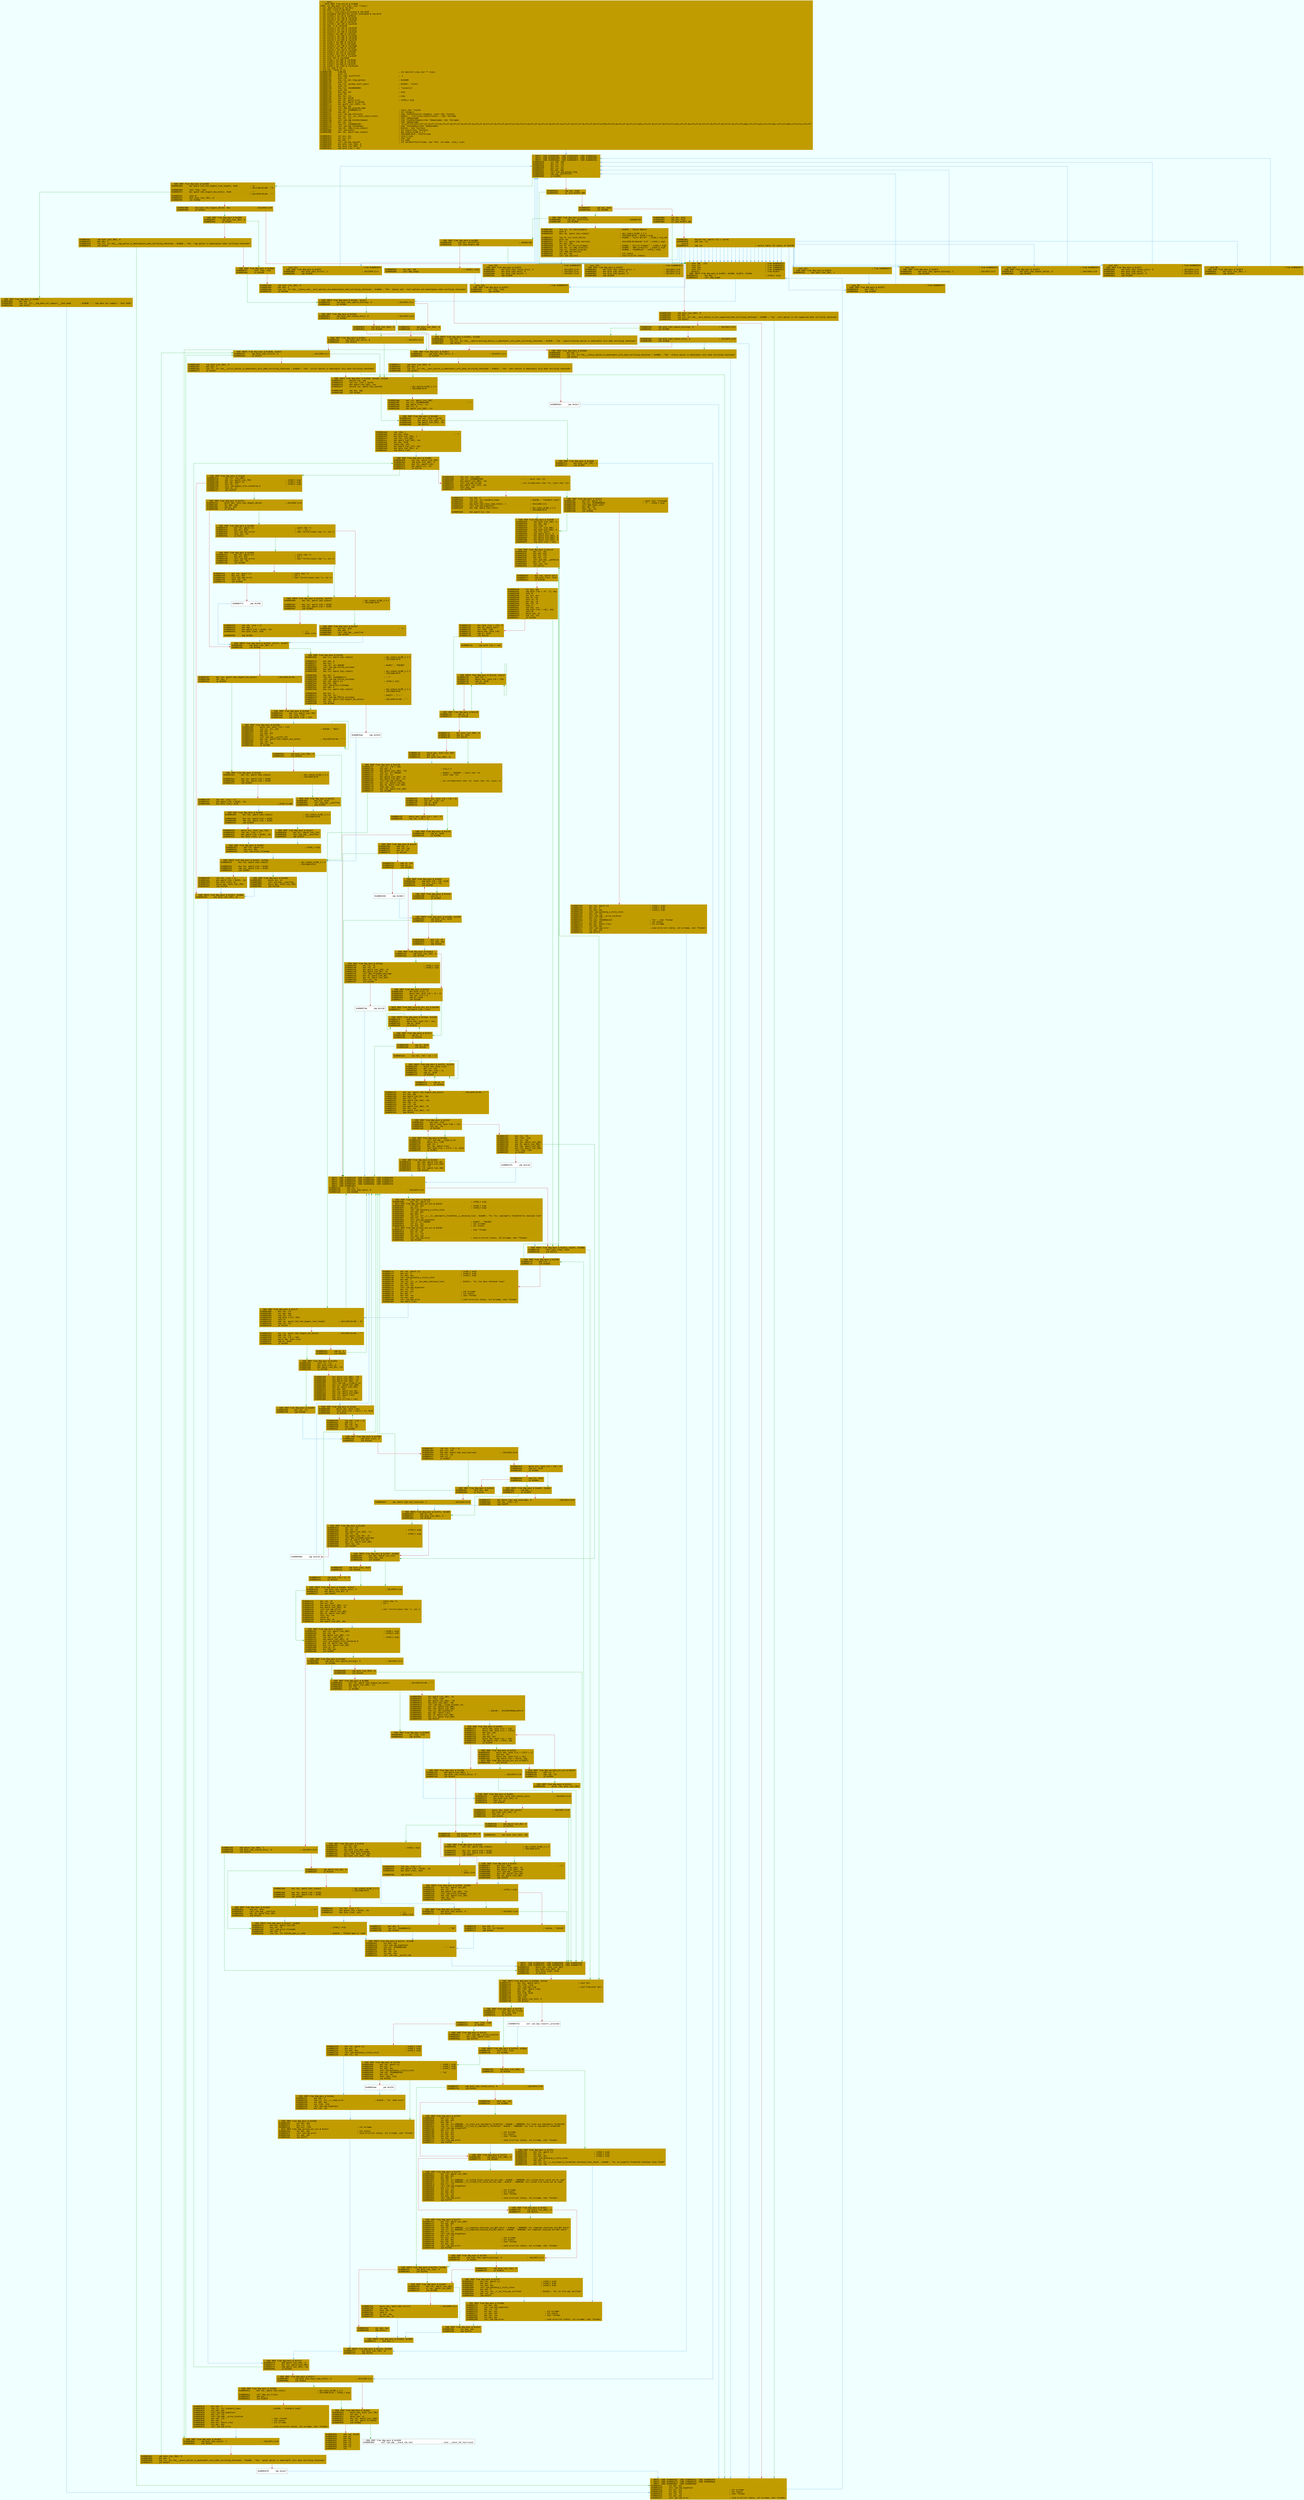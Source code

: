digraph code {
	graph [bgcolor=azure fontsize=8 fontname="Courier" splines="ortho"];
	node [fillcolor=gray style=filled shape=box];
	edge [arrowhead="normal"];
	"0x00002780" [URL="dbg.main/0x00002780", fillcolor="#c19c00",color="#c19c00", fontname="Courier",label="  ;-- main:\l  ; DATA XREF from entry0 @ 0x3908\l4438: int dbg.main (int argc, char **argv);\l; var _Bool missing @ rbp-0xc1\l; var char *line @ rbp-0xc0\l; var size_t line_chars_allocated @ rbp-0xb8\l; var unsigned char[56] bin_buffer_unaligned @ rbp-0x70\l; var uint32_t var_8h @ rsp+0x18\l; var uint32_t var_10h @ rsp+0x20\l; var uint32_t var_18h @ rsp+0x28\l; var int64_t var_20h @ rsp+0x30\l; var uint32_t var_28h @ rsp+0x38\l; var char *s @ rsp+0x40\l; var uint32_t var_3bh @ rsp+0x4b\l; var uint32_t var_3ch @ rsp+0x4c\l; var uint32_t var_40h @ rsp+0x50\l; var int64_t var_48h @ rsp+0x58\l; var uint32_t var_50h @ rsp+0x60\l; var uint32_t var_58h @ rsp+0x68\l; var uint32_t var_60h @ rsp+0x70\l; var int64_t var_68h @ rsp+0x78\l; var int64_t var_70h @ rsp+0x80\l; var uint32_t var_78h @ rsp+0x88\l; var int64_t var_79h @ rsp+0x89\l; var uint32_t var_7ah @ rsp+0x8a\l; var int64_t var_7bh @ rsp+0x8b\l; var int64_t var_7ch @ rsp+0x8c\l; var uint32_t var_8fh @ rsp+0x9f\l; var void *ptr @ rsp+0xa0\l; var int64_t var_98h @ rsp+0xa8\l; var int64_t var_a0h @ rsp+0xb0\l; var int64_t var_e0h @ rsp+0xf0\l; var int64_t var_118h @ rsp+0x128\l; arg int argc @ rdi\l; arg char **argv @ rsi\l0x00002780      endbr64                                                ; int main(int argc,char ** argv);\l0x00002784      push r15\l0x00002786      mov r15d, 0xffffffff                                   ; -1\l0x0000278c      push r14\l0x0000278e      lea r14, obj.long_options                              ; 0x10a00\l0x00002795      push r13\l0x00002797      lea r13, [global_short_opts]                           ; 0xd103 ; \"bctwz\"\l0x0000279e      push r12\l0x000027a0      lea r12, [0x0000d099]                                  ; \"coreutils\"\l0x000027a7      push rbp\l0x000027a8      mov ebp, edi                                           ; argc\l0x000027aa      push rbx\l0x000027ab      mov rbx, rsi                                           ; argv\l0x000027ae      sub rsp, 0x128\l0x000027b5      mov rdi, qword [rsi]                                   ; int64_t arg1\l0x000027b8      mov rax, qword fs:[0x28]\l0x000027c1      mov qword [var_118h], rax\l0x000027c9      xor eax, eax\l0x000027cb      call dbg.set_program_name\l0x000027d0      lea rsi, [0x0000e1c1]                                  ; const char *locale\l0x000027d7      mov edi, 6                                             ; int category\l0x000027dc      call sym.imp.setlocale                                 ; char *setlocale(int category, const char *locale)\l0x000027e1      lea rsi, str._usr_local_share_locale                   ; 0xd0c2 ; \"/usr/local/share/locale\" ; char *dirname\l0x000027e8      mov rdi, r12                                           ; char *domainname\l0x000027eb      call sym.imp.bindtextdomain                            ; char *bindtextdomain(char *domainname, char *dirname)\l0x000027f0      mov rdi, r12                                           ; char *domainname\l0x000027f3      lea r12, [0x0000dc00]                                  ; \"{L\\xff\\xff\\xefL\\xff\\xff,N\\xff\\xff,N\\xff\\xff,N\\xff\\xff,N\\xff\\xff,N\\xff\\xff,N\\xff\\xff,N\\xff\\xff,N\\xff\\xff,N\\xff\\xff,N\\xff\\xff,N\\xff\\xff,N\\xff\\xff,N\\xff\\xff,N\\xff\\xff,N\\xff\\xff,N\\xff\\xff[M\\xff\\xff,N\\xff\\xff,N\\xff\\xff\\xd5L\\xff\\xff,N\\xff\\xff,N\\xff\\xff\\xc9L\\xff\\xff,N\\xff\\xff,N\\xff\\xff,N\\xff\\xff,N\\xff\\xff,N\\xff\\xff\\xbdL\\xff\\xff\\xa3L\\xff\\xff\\x8cL\\xff\\xff\\x83L\\xff\\xffvL\\xff\\xff\"\l0x000027fa      call sym.imp.textdomain                                ; char *textdomain(char *domainname)\l0x000027ff      lea rdi, [dbg.close_stdout]                            ; 0x41c0 ; func function\l0x00002806      call sym.atexit                                        ; int atexit(func function)\l0x0000280b      mov rdi, qword [obj.stdout]                            ; obj.stdout_GLIBC_2.2.5\l                                                                       ; [0x110a8:8]=0 ; FILE*stream\l0x00002812      xor ecx, ecx                                           ; size_t size\l0x00002814      xor esi, esi                                           ; char *buf\l0x00002816      mov edx, 1                                             ; int mode\l0x0000281b      call sym.imp.setvbuf                                   ; int setvbuf(FILE*stream, char *buf, int mode, size_t size)\l0x00002820      mov byte [var_78h], 0\l0x00002825      mov byte [var_3bh], 0\l0x0000282a      nop word [rax + rax]\l"]
	"0x00002830" [URL="dbg.main/0x00002830", fillcolor="#c19c00",color="#c19c00", fontname="Courier",label="; XREFS: CODE 0x00002881  CODE 0x0000288a  CODE 0x000028a1  \l; XREFS: CODE 0x000028b8  CODE 0x000028c4  CODE 0x000028d0  \l; XREFS: CODE 0x000028ea  CODE 0x000028f4  CODE 0x0000295e  \l0x00002830      xor r8d, r8d\l0x00002833      mov rcx, r14\l0x00002836      mov rdx, r13\l0x00002839      mov rsi, rbx\l0x0000283c      mov edi, ebp\l0x0000283e      call sym.imp.getopt_long\l0x00002843      cmp eax, 0xffffffff\l0x00002846      je 0x2963\l"]
	"0x0000284c" [URL="dbg.main/0x0000284c", fillcolor="#c19c00",color="#c19c00", fontname="Courier",label="0x0000284c      cmp eax, 0x84\l0x00002851      jg case.0x2873.100\l"]
	"0x00002857" [URL="dbg.main/0x00002857", fillcolor="#c19c00",color="#c19c00", fontname="Courier",label="0x00002857      cmp eax, 0x61\l0x0000285a      jle 0x2900\l"]
	"0x00002860" [URL="dbg.main/0x00002860", fillcolor="#c19c00",color="#c19c00", fontname="Courier",label="0x00002860      sub eax, 0x62\l0x00002863      cmp eax, 0x22\l0x00002866      ja case.0x2873.100\l"]
	"0x0000286c" [URL="dbg.main/0x0000286c", fillcolor="#c19c00",color="#c19c00", fontname="Courier",label="0x0000286c      movsxd rax, dword [r12 + rax*4]\l0x00002870      add rax, r12\l;-- switch\l0x00002873      jmp rax                                                ; switch table (35 cases) at 0xdc00\l"]
	"0x00002876" [URL="dbg.main/0x00002876", fillcolor="#c19c00",color="#c19c00", fontname="Courier",label=";-- case 132:                                                          ; from 0x00002873\l; CODE XREF from dbg.main @ 0x2873\l0x00002876      mov byte [var_78h], 1\l"]
	"0x0000287b" [URL="dbg.main/0x0000287b", fillcolor="#c19c00",color="#c19c00", fontname="Courier",label=";-- case 98:                                                           ; from 0x00002873\l; CODE XREF from dbg.main @ 0x2873\l0x0000287b      mov r15d, 1\l0x00002881      jmp 0x2830\l"]
	"0x00002883" [URL="dbg.main/0x00002883", fillcolor="#c19c00",color="#c19c00", fontname="Courier",label=";-- case 131:                                                          ; from 0x00002873\l; CODE XREF from dbg.main @ 0x2873\l0x00002883      mov byte [obj.strict], 1                               ; [0x110f0:1]=1\l0x0000288a      jmp 0x2830\l"]
	"0x0000288c" [URL="dbg.main/0x0000288c", fillcolor="#c19c00",color="#c19c00", fontname="Courier",label=";-- case 130:                                                          ; from 0x00002873\l; CODE XREF from dbg.main @ 0x2873\l0x0000288c      mov byte [obj.status_only], 0                          ; [0x110f4:1]=0\l0x00002893      mov byte [obj.warn], 0                                 ; [0x110f3:1]=1\l0x0000289a      mov byte [obj.quiet], 1                                ; [0x110f1:1]=0\l0x000028a1      jmp 0x2830\l"]
	"0x000028a3" [URL="dbg.main/0x000028a3", fillcolor="#c19c00",color="#c19c00", fontname="Courier",label=";-- case 129:                                                          ; from 0x00002873\l; CODE XREF from dbg.main @ 0x2873\l0x000028a3      mov byte [obj.status_only], 1                          ; [0x110f4:1]=0\l0x000028aa      mov byte [obj.warn], 0                                 ; [0x110f3:1]=1\l0x000028b1      mov byte [obj.quiet], 0                                ; [0x110f1:1]=0\l0x000028b8      jmp 0x2830\l"]
	"0x000028bd" [URL="dbg.main/0x000028bd", fillcolor="#c19c00",color="#c19c00", fontname="Courier",label=";-- case 128:                                                          ; from 0x00002873\l; CODE XREF from dbg.main @ 0x2873\l0x000028bd      mov byte [obj.ignore_missing], 1                       ; [0x110f2:1]=1\l0x000028c4      jmp 0x2830\l"]
	"0x000028c9" [URL="dbg.main/0x000028c9", fillcolor="#c19c00",color="#c19c00", fontname="Courier",label=";-- case 122:                                                          ; from 0x00002873\l; CODE XREF from dbg.main @ 0x2873\l0x000028c9      mov byte [obj.digest_delim], 0                         ; [0x11010:1]=0\l0x000028d0      jmp 0x2830\l"]
	"0x000028d5" [URL="dbg.main/0x000028d5", fillcolor="#c19c00",color="#c19c00", fontname="Courier",label=";-- case 119:                                                          ; from 0x00002873\l; CODE XREF from dbg.main @ 0x2873\l0x000028d5      mov byte [obj.status_only], 0                          ; [0x110f4:1]=0\l0x000028dc      mov byte [obj.warn], 1                                 ; [0x110f3:1]=1\l0x000028e3      mov byte [obj.quiet], 0                                ; [0x110f1:1]=0\l0x000028ea      jmp 0x2830\l"]
	"0x000028ef" [URL="dbg.main/0x000028ef", fillcolor="#c19c00",color="#c19c00", fontname="Courier",label=";-- case 99:                                                           ; from 0x00002873\l; CODE XREF from dbg.main @ 0x2873\l0x000028ef      mov byte [var_3bh], 1\l0x000028f4      jmp 0x2830\l"]
	"0x00002900" [URL="dbg.main/0x00002900", fillcolor="#c19c00",color="#c19c00", fontname="Courier",label="; CODE XREF from dbg.main @ 0x285a\l0x00002900      cmp eax, 0xffffff7d                                    ; 4294967165\l0x00002905      jne 0x2949\l"]
	"0x00002907" [URL="dbg.main/0x00002907", fillcolor="#c19c00",color="#c19c00", fontname="Courier",label="0x00002907      lea rax, str.David_Madore                              ; 0xd0f6 ; \"David Madore\"\l0x0000290e      push 0\l0x00002910      mov rdi, qword [obj.stdout]                            ; obj.stdout_GLIBC_2.2.5\l                                                                       ; [0x110a8:8]=0 ; int64_t arg1\l0x00002917      lea r9, str.Scott_Miller                               ; 0xd0da ; \"Scott Miller\" ; int64_t arg_c0h\l0x0000291e      push rax\l0x0000291f      mov rcx, qword [obj.Version]                           ; [0x11018:8]=0xdca0 \"9.0\" ; int64_t arg5\l0x00002926      xor eax, eax\l0x00002928      lea r8, str.Ulrich_Drepper                             ; 0xd0e7 ; \"Ulrich Drepper\" ; int64_t arg6\l0x0000292f      lea rdx, str.GNU_coreutils                             ; 0xd095 ; \"GNU coreutils\" ; int64_t arg3\l0x00002936      lea rsi, [global_program]                              ; 0xd00d ; \"sha384sum\" ; int64_t arg2\l0x0000293d      call dbg.version_etc\l0x00002942      xor edi, edi                                           ; int status\l0x00002944      call sym.imp.exit                                      ; void exit(int status)\l"]
	"0x00002949" [URL="dbg.main/0x00002949", fillcolor="#c19c00",color="#c19c00", fontname="Courier",label="; CODE XREF from dbg.main @ 0x2905\l0x00002949      cmp eax, 0xffffff7e                                    ; 4294967166\l0x0000294e      jne case.0x2873.100\l"]
	"0x00002954" [URL="dbg.main/0x00002954", fillcolor="#c19c00",color="#c19c00", fontname="Courier",label="0x00002954      xor edi, edi                                           ; int64_t arg1\l0x00002956      call dbg.usage\l"]
	"0x0000295b" [URL="dbg.main/0x0000295b", fillcolor="#c19c00",color="#c19c00", fontname="Courier",label=";-- case 116:                                                          ; from 0x00002873\l; CODE XREF from dbg.main @ 0x2873\l0x0000295b      xor r15d, r15d\l0x0000295e      jmp 0x2830\l"]
	"0x00002963" [URL="dbg.main/0x00002963", fillcolor="#c19c00",color="#c19c00", fontname="Courier",label="; CODE XREF from dbg.main @ 0x2846\l0x00002963      mov qword [obj.min_digest_line_length], 0x62           ; 'b'\l                                                                       ; [0x11100:8]=98 ; \"b\"\l0x0000296e      test r15d, r15d\l0x00002971      mov qword [obj.digest_hex_bytes], 0x60                 ; '`'\l                                                                       ; [0x110f8:8]=96 ; \"`\"\l0x0000297c      sete al\l0x0000297f      test byte [var_78h], al\l0x00002983      jne 0x389a\l"]
	"0x00002989" [URL="dbg.main/0x00002989", fillcolor="#c19c00",color="#c19c00", fontname="Courier",label="0x00002989      cmp byte [obj.digest_delim], 0xa                       ; [0x11010:1]=0\l0x00002990      je 0x29e5\l"]
	"0x00002992" [URL="dbg.main/0x00002992", fillcolor="#c19c00",color="#c19c00", fontname="Courier",label="0x00002992      cmp byte [var_3bh], 0\l0x00002997      mov edx, 5\l0x0000299c      lea rsi, str.the___zero_option_is_not_supported_when_verifying_checksums ; 0xd868 ; \"the --zero option is not supported when verifying checksums\"\l0x000029a3      jne 0x2a17\l"]
	"0x000029a5" [URL="dbg.main/0x000029a5", fillcolor="#c19c00",color="#c19c00", fontname="Courier",label="0x000029a5      cmp byte [obj.ignore_missing], 0                       ; [0x110f2:1]=1\l0x000029ac      jne 0x38ab\l"]
	"0x000029b2" [URL="dbg.main/0x000029b2", fillcolor="#c19c00",color="#c19c00", fontname="Courier",label="0x000029b2      cmp byte [obj.status_only], 0                          ; [0x110f4:1]=0\l0x000029b9      jne 0x38d4\l"]
	"0x000029bf" [URL="dbg.main/0x000029bf", fillcolor="#c19c00",color="#c19c00", fontname="Courier",label="; CODE XREF from dbg.main @ 0x38c3\l0x000029bf      cmp byte [obj.warn], 0                                 ; [0x110f3:1]=1\l0x000029c6      je 0x3654\l"]
	"0x000029cc" [URL="dbg.main/0x000029cc", fillcolor="#c19c00",color="#c19c00", fontname="Courier",label="0x000029cc      cmp byte [var_3bh], 0\l0x000029d1      mov edx, 5\l0x000029d6      lea rsi, str.the___warn_option_is_meaningful_only_when_verifying_checksums ; 0xd9c0 ; \"the --warn option is meaningful only when verifying checksums\"\l0x000029dd      jne 0x2a73\l"]
	"0x000029e3" [URL="dbg.main/0x000029e3", fillcolor="white",color="#767676", fontname="Courier",label="0x000029e3      jmp 0x2a17\l"]
	"0x000029e5" [URL="dbg.main/0x000029e5", fillcolor="#c19c00",color="#c19c00", fontname="Courier",label="; CODE XREF from dbg.main @ 0x2990\l0x000029e5      cmp byte [var_3bh], 0\l0x000029ea      je 0x29ff\l"]
	"0x000029ec" [URL="dbg.main/0x000029ec", fillcolor="#c19c00",color="#c19c00", fontname="Courier",label="0x000029ec      cmp byte [var_78h], 0\l0x000029f1      mov edx, 5\l0x000029f6      lea rsi, str.the___tag_option_is_meaningless_when_verifying_checksums ; 0xd8a8 ; \"the --tag option is meaningless when verifying checksums\"\l0x000029fd      jne 0x2a17\l"]
	"0x000029ff" [URL="dbg.main/0x000029ff", fillcolor="#c19c00",color="#c19c00", fontname="Courier",label="; CODE XREF from dbg.main @ 0x29ea\l0x000029ff      test r15d, r15d\l0x00002a02      js 0x2a36\l"]
	"0x00002a04" [URL="dbg.main/0x00002a04", fillcolor="#c19c00",color="#c19c00", fontname="Courier",label="0x00002a04      cmp byte [var_3bh], 0\l0x00002a09      mov edx, 5\l0x00002a0e      lea rsi, str.the___binary_and___text_options_are_meaningless_when_verifying_checksums ; 0xd8e8 ; \"the --binary and --text options are meaningless when verifying checksums\"\l0x00002a15      je 0x2a36\l"]
	"0x00002a17" [URL="dbg.main/0x00002a17", fillcolor="#c19c00",color="#c19c00", fontname="Courier",label="; XREFS: CODE 0x000029a3  CODE 0x000029e3  CODE 0x000029fd  \l; XREFS: CODE 0x00002a71  CODE 0x00003678  CODE 0x000038a6  \l; XREFS: CODE 0x000038b7  CODE 0x000038e0  \l0x00002a17      xor edi, edi\l0x00002a19      call sym.imp.dcgettext\l0x00002a1e      xor esi, esi                                           ; int errname\l0x00002a20      xor edi, edi                                           ; int status\l0x00002a22      mov rdx, rax                                           ; char *format\l0x00002a25      xor eax, eax\l0x00002a27      call sym.imp.error                                     ; void error(int status, int errname, char *format)\l"]
	"0x00002a2c" [URL="dbg.main/0x00002a2c", fillcolor="#c19c00",color="#c19c00", fontname="Courier",label=";-- case 100...115:                                                    ; from 0x00002873\l;-- case 117:                                                          ; from 0x00002873\l;-- case 118:                                                          ; from 0x00002873\l;-- case 121:                                                          ; from 0x00002873\l;-- default:                                                           ; from 0x2873\l; CODE XREFS from dbg.main @ 0x2851, 0x2866, 0x2873, 0x294e\l0x00002a2c      mov edi, 1                                             ; int64_t arg1\l0x00002a31      call dbg.usage\l"]
	"0x00002a36" [URL="dbg.main/0x00002a36", fillcolor="#c19c00",color="#c19c00", fontname="Courier",label="; CODE XREFS from dbg.main @ 0x2a02, 0x2a15\l0x00002a36      cmp byte [obj.ignore_missing], 0                       ; [0x110f2:1]=1\l0x00002a3d      je 0x38bc\l"]
	"0x00002a43" [URL="dbg.main/0x00002a43", fillcolor="#c19c00",color="#c19c00", fontname="Courier",label="0x00002a43      cmp byte [var_3bh], 0\l0x00002a48      je 0x38ab\l"]
	"0x00002a4e" [URL="dbg.main/0x00002a4e", fillcolor="#c19c00",color="#c19c00", fontname="Courier",label="; CODE XREF from dbg.main @ 0x38ce\l0x00002a4e      cmp byte [obj.warn], 0                                 ; [0x110f3:1]=1\l0x00002a55      jne 0x2a73\l"]
	"0x00002a57" [URL="dbg.main/0x00002a57", fillcolor="#c19c00",color="#c19c00", fontname="Courier",label="; CODE XREFS from dbg.main @ 0x365b, 0x3672\l0x00002a57      cmp byte [obj.strict], 0                               ; [0x110f0:1]=1\l0x00002a5e      je 0x2a73\l"]
	"0x00002a60" [URL="dbg.main/0x00002a60", fillcolor="#c19c00",color="#c19c00", fontname="Courier",label="0x00002a60      cmp byte [var_3bh], 0\l0x00002a65      mov edx, 5\l0x00002a6a      lea rsi, str.the___strict_option_is_meaningful_only_when_verifying_checksums ; 0xda40 ; \"the --strict option is meaningful only when verifying checksums\"\l0x00002a71      je 0x2a17\l"]
	"0x00002a73" [URL="dbg.main/0x00002a73", fillcolor="#c19c00",color="#c19c00", fontname="Courier",label="; CODE XREFS from dbg.main @ 0x29dd, 0x2a55, 0x2a5e\l0x00002a73      movsxd rax, ebp\l0x00002a76      lea rax, [rbx + rax*8]\l0x00002a7a      mov qword [var_50h], rax\l0x00002a7f      movsxd rax, dword [obj.optind]                         ; obj.optind_GLIBC_2.2.5\l                                                                       ; [0x110b8:4]=0\l0x00002a86      cmp eax, ebp\l0x00002a88      jne 0x2aa2\l"]
	"0x00002a8a" [URL="dbg.main/0x00002a8a", fillcolor="#c19c00",color="#c19c00", fontname="Courier",label="0x00002a8a      mov rcx, qword [var_50h]\l0x00002a8f      lea rsi, [0x0000d109]                                  ; \"-\"\l0x00002a96      mov qword [rcx], rsi\l0x00002a99      add rcx, 8\l0x00002a9d      mov qword [var_50h], rcx\l"]
	"0x00002aa2" [URL="dbg.main/0x00002aa2", fillcolor="#c19c00",color="#c19c00", fontname="Courier",label="; CODE XREF from dbg.main @ 0x2a88\l0x00002aa2      lea rax, [rbx + rax*8]\l0x00002aa6      mov qword [var_20h], rax\l0x00002aab      cmp qword [var_50h], rax\l0x00002ab0      jbe 0x37c2\l"]
	"0x00002ab6" [URL="dbg.main/0x00002ab6", fillcolor="#c19c00",color="#c19c00", fontname="Courier",label="0x00002ab6      sub r15d, 1\l0x00002aba      mov edx, 0x2a                                          ; '*'\l0x00002abf      mov byte [var_79h], 1\l0x00002ac4      lea rax, [var_a0h]\l0x00002acc      mov qword [var_70h], rax\l0x00002ad1      mov eax, 0x20\l0x00002ad6      cmove eax, edx\l0x00002ad9      mov dword [var_7ch], eax\l0x00002add      mov byte [var_7bh], al\l0x00002ae1      nop dword [rax]\l"]
	"0x00002ae8" [URL="dbg.main/0x00002ae8", fillcolor="#c19c00",color="#c19c00", fontname="Courier",label="; CODE XREF from dbg.main @ 0x3001\l0x00002ae8      mov rax, qword [var_20h]\l0x00002aed      cmp byte [var_3bh], 0\l0x00002af2      mov rdi, qword [rax]\l0x00002af5      mov qword [s], rdi\l0x00002afa      je 0x2fcb\l"]
	"0x00002b00" [URL="dbg.main/0x00002b00", fillcolor="#c19c00",color="#c19c00", fontname="Courier",label="0x00002b00      lea rax, [var_e0h]\l0x00002b08      lea rsi, [0x0000d109]                                  ; \"-\" ; const char *s2\l0x00002b0f      mov qword [var_48h], rax\l0x00002b14      call sym.imp.strcmp                                    ; int strcmp(const char *s1, const char *s2)\l0x00002b19      mov dword [var_3ch], eax\l0x00002b1d      test eax, eax\l0x00002b1f      jne 0x3181\l"]
	"0x00002b25" [URL="dbg.main/0x00002b25", fillcolor="#c19c00",color="#c19c00", fontname="Courier",label="0x00002b25      mov edx, 5\l0x00002b2a      lea rsi, str.standard_input                            ; 0xd10b ; \"standard input\"\l0x00002b31      xor edi, edi\l0x00002b33      mov byte [obj.have_read_stdin], 1                      ; [0x11108:1]=1\l0x00002b3a      call sym.imp.dcgettext\l0x00002b3f      mov rbp, qword [obj.stdin]                             ; obj.stdin_GLIBC_2.2.5\l                                                                       ; [0x110b0:8]=0\l0x00002b46      mov qword [s], rax\l"]
	"0x00002b4b" [URL="dbg.main/0x00002b4b", fillcolor="#c19c00",color="#c19c00", fontname="Courier",label="; CODE XREF from dbg.main @ 0x3198\l0x00002b4b      mov byte [var_7ah], 0\l0x00002b50      xor ebx, ebx\l0x00002b52      mov r14d, 1\l0x00002b58      lea r12, [var_98h]\l0x00002b60      mov byte [var_40h], 0\l0x00002b65      lea r13, [ptr]\l0x00002b6d      mov qword [ptr], 0\l0x00002b79      mov qword [var_98h], 0\l0x00002b85      mov qword [var_60h], 0\l0x00002b8e      mov qword [var_58h], 0\l0x00002b97      nop word [rax + rax]\l"]
	"0x00002ba0" [URL="dbg.main/0x00002ba0", fillcolor="#c19c00",color="#c19c00", fontname="Courier",label="; CODE XREF from dbg.main @ 0x2cc4\l0x00002ba0      mov rcx, rbp\l0x00002ba3      mov edx, 0xa\l0x00002ba8      mov rsi, r12\l0x00002bab      mov rdi, r13\l0x00002bae      call sym.imp.__getdelim\l0x00002bb3      mov r9, rax\l0x00002bb6      test rax, rax\l0x00002bb9      jle 0x2f11\l"]
	"0x00002bbf" [URL="dbg.main/0x00002bbf", fillcolor="#c19c00",color="#c19c00", fontname="Courier",label="0x00002bbf      mov rax, qword [ptr]\l0x00002bc7      cmp byte [rax], 0x23\l0x00002bca      je 0x2cb6\l"]
	"0x00002bd0" [URL="dbg.main/0x00002bd0", fillcolor="#c19c00",color="#c19c00", fontname="Courier",label="0x00002bd0      xor edx, edx\l0x00002bd2      cmp byte [rax + r9 - 1], 0xa\l0x00002bd8      sete dl\l0x00002bdb      xor ecx, ecx\l0x00002bdd      sub r9, rdx\l0x00002be0      test r9, r9\l0x00002be3      mov rdx, r9\l0x00002be6      mov r15, r9\l0x00002be9      setg cl\l0x00002bec      sub rdx, rcx\l0x00002bef      cmp byte [rax + rdx], 0xd\l0x00002bf3      sete dl\l0x00002bf6      movzx edx, dl\l0x00002bf9      sub r15, rdx\l0x00002bfc      je 0x2cb6\l"]
	"0x00002c02" [URL="dbg.main/0x00002c02", fillcolor="#c19c00",color="#c19c00", fontname="Courier",label="0x00002c02      mov byte [rax + r15], 0\l0x00002c07      mov r8, qword [ptr]\l0x00002c0f      xor r10d, r10d\l0x00002c12      movzx eax, byte [r8]\l0x00002c16      cmp al, 0x20\l0x00002c18      jne 0x2c2d\l"]
	"0x00002c1a" [URL="dbg.main/0x00002c1a", fillcolor="#c19c00",color="#c19c00", fontname="Courier",label="0x00002c1a      nop word [rax + rax]\l"]
	"0x00002c20" [URL="dbg.main/0x00002c20", fillcolor="#c19c00",color="#c19c00", fontname="Courier",label="; CODE XREFS from dbg.main @ 0x2c2b, 0x2c2f\l0x00002c20      add r10, 1\l0x00002c24      movzx eax, byte [r8 + r10]\l0x00002c29      cmp al, 0x20\l0x00002c2b      je 0x2c20\l"]
	"0x00002c2d" [URL="dbg.main/0x00002c2d", fillcolor="#c19c00",color="#c19c00", fontname="Courier",label="; CODE XREF from dbg.main @ 0x2c18\l0x00002c2d      cmp al, 9\l0x00002c2f      je 0x2c20\l"]
	"0x00002c31" [URL="dbg.main/0x00002c31", fillcolor="#c19c00",color="#c19c00", fontname="Courier",label="0x00002c31      mov byte [var_28h], 0\l0x00002c36      cmp al, 0x5c\l0x00002c38      jne 0x2c47\l"]
	"0x00002c3a" [URL="dbg.main/0x00002c3a", fillcolor="#c19c00",color="#c19c00", fontname="Courier",label="0x00002c3a      movzx eax, byte [var_3bh]\l0x00002c3f      add r10, 1\l0x00002c43      mov byte [var_28h], al\l"]
	"0x00002c47" [URL="dbg.main/0x00002c47", fillcolor="#c19c00",color="#c19c00", fontname="Courier",label="; CODE XREF from dbg.main @ 0x2c38\l0x00002c47      lea rcx, [r8 + r10]\l0x00002c4b      mov edx, 6                                             ; size_t n\l0x00002c50      mov qword [var_18h], r10\l0x00002c55      lea rsi, str.SHA384                                    ; 0xd017 ; \"SHA384\" ; const char *s2\l0x00002c5c      mov rdi, rcx                                           ; const char *s1\l0x00002c5f      mov qword [var_10h], r8\l0x00002c64      mov qword [var_8h], rcx\l0x00002c69      call sym.imp.strncmp                                   ; int strncmp(const char *s1, const char *s2, size_t n)\l0x00002c6e      mov rcx, qword [var_8h]\l0x00002c73      mov r8, qword [var_10h]\l0x00002c78      test eax, eax\l0x00002c7a      mov r10, qword [var_18h]\l0x00002c7f      jne 0x2d08\l"]
	"0x00002c85" [URL="dbg.main/0x00002c85", fillcolor="#c19c00",color="#c19c00", fontname="Courier",label="0x00002c85      movzx eax, byte [r8 + r10 + 6]\l0x00002c8b      lea rdx, [r10 + 6]\l0x00002c8f      cmp al, 0x20\l0x00002c91      jne 0x2c9d\l"]
	"0x00002c93" [URL="dbg.main/0x00002c93", fillcolor="#c19c00",color="#c19c00", fontname="Courier",label="0x00002c93      movzx eax, byte [r8 + r10 + 7]\l0x00002c99      lea rdx, [r10 + 7]\l"]
	"0x00002c9d" [URL="dbg.main/0x00002c9d", fillcolor="#c19c00",color="#c19c00", fontname="Courier",label="; CODE XREF from dbg.main @ 0x2c91\l0x00002c9d      cmp al, 0x28\l0x00002c9f      je 0x326b\l"]
	"0x00002ca5" [URL="dbg.main/0x00002ca5", fillcolor="#c19c00",color="#c19c00", fontname="Courier",label="; XREFS: CODE 0x00002d20  CODE 0x00002d3f  CODE 0x00002d99  \l; XREFS: CODE 0x00002db1  CODE 0x00002de9  CODE 0x00002e1a  \l; XREFS: CODE 0x00003275  CODE 0x000032de  CODE 0x00003375  \l; XREFS: CODE 0x000034b7  CODE 0x0000360e  CODE 0x000037bd  \l; XREFS: CODE 0x00003825  \l0x00002ca5      add rbx, 1\l0x00002ca9      cmp byte [obj.warn], 0                                 ; [0x110f3:1]=1\l0x00002cb0      jne 0x3048\l"]
	"0x00002cb6" [URL="dbg.main/0x00002cb6", fillcolor="#c19c00",color="#c19c00", fontname="Courier",label="; CODE XREFS from dbg.main @ 0x2bca, 0x2bfc, 0x308a\l0x00002cb6      test byte [rbp], 0x30\l0x00002cba      jne 0x2f11\l"]
	"0x00002cc0" [URL="dbg.main/0x00002cc0", fillcolor="#c19c00",color="#c19c00", fontname="Courier",label="; CODE XREF from dbg.main @ 0x2f0b\l0x00002cc0      add r14, 1\l0x00002cc4      jne 0x2ba0\l"]
	"0x00002cca" [URL="dbg.main/0x00002cca", fillcolor="#c19c00",color="#c19c00", fontname="Courier",label="0x00002cca      mov rdx, qword [s]                                     ; int64_t arg3\l0x00002ccf      mov esi, 3                                             ; int64_t arg2\l0x00002cd4      xor edi, edi                                           ; int64_t arg1\l0x00002cd6      call sym.quotearg_n_style_colon\l0x00002cdb      mov edx, 5\l0x00002ce0      lea rsi, str._s:_too_many_checksum_lines               ; 0xd11a ; \"%s: too many checksum lines\"\l0x00002ce7      xor edi, edi\l0x00002ce9      mov r12, rax\l0x00002cec      call sym.imp.dcgettext\l0x00002cf1      mov rcx, r12\l0x00002cf4      xor esi, esi                                           ; int errname\l0x00002cf6      mov edi, 1                                             ; int status\l0x00002cfb      mov rdx, rax                                           ; char *format\l0x00002cfe      xor eax, eax\l0x00002d00      call sym.imp.error                                     ; void error(int status, int errname, char *format)\l0x00002d05      nop dword [rax]\l"]
	"0x00002d08" [URL="dbg.main/0x00002d08", fillcolor="#c19c00",color="#c19c00", fontname="Courier",label="; CODE XREF from dbg.main @ 0x2c7f\l0x00002d08      mov rdx, r15\l0x00002d0b      xor eax, eax\l0x00002d0d      sub rdx, r10\l0x00002d10      cmp byte [rcx], 0x5c\l0x00002d13      sete al\l0x00002d16      add rax, qword [obj.min_digest_line_length]            ; [0x11100:8]=98 ; \"b\"\l0x00002d1d      cmp rdx, rax\l0x00002d20      jb 0x2ca5\l"]
	"0x00002d26" [URL="dbg.main/0x00002d26", fillcolor="#c19c00",color="#c19c00", fontname="Courier",label="0x00002d26      mov rsi, qword [obj.digest_hex_bytes]                  ; [0x110f8:8]=96 ; \"`\"\l0x00002d2d      add r10, rsi\l0x00002d30      lea rax, [r8 + r10]\l0x00002d34      movzx edx, byte [rax]\l0x00002d37      cmp dl, 0x20\l0x00002d3a      je 0x2d45\l"]
	"0x00002d3c" [URL="dbg.main/0x00002d3c", fillcolor="#c19c00",color="#c19c00", fontname="Courier",label="0x00002d3c      cmp dl, 9\l0x00002d3f      jne 0x2ca5\l"]
	"0x00002d45" [URL="dbg.main/0x00002d45", fillcolor="#c19c00",color="#c19c00", fontname="Courier",label="; CODE XREF from dbg.main @ 0x2d3a\l0x00002d45      test rsi, rsi\l0x00002d48      mov byte [rax], 0\l0x00002d4b      mov qword [var_8h], rsi\l0x00002d50      je 0x378d\l"]
	"0x00002d56" [URL="dbg.main/0x00002d56", fillcolor="#c19c00",color="#c19c00", fontname="Courier",label="0x00002d56      mov qword [var_68h], r10\l0x00002d5b      mov qword [var_18h], rcx\l0x00002d60      mov qword [var_10h], r8\l0x00002d65      call sym.imp.__ctype_b_loc\l0x00002d6a      mov rcx, qword [var_18h]\l0x00002d6f      mov r8, qword [var_10h]\l0x00002d74      xor edx, edx\l0x00002d76      mov rsi, qword [var_8h]\l0x00002d7b      mov r10, qword [var_68h]\l0x00002d80      mov r11, qword [rax]\l0x00002d83      mov rax, rcx\l0x00002d86      nop word cs:[rax + rax]\l"]
	"0x00002d90" [URL="dbg.main/0x00002d90", fillcolor="#c19c00",color="#c19c00", fontname="Courier",label="; CODE XREF from dbg.main @ 0x2dac\l0x00002d90      movzx edi, byte [rax]\l0x00002d93      test byte [r11 + rdi*2 + 1], 0x10\l0x00002d99      je 0x2ca5\l"]
	"0x00002d9f" [URL="dbg.main/0x00002d9f", fillcolor="#c19c00",color="#c19c00", fontname="Courier",label="0x00002d9f      lea edi, [rdx + 1]\l0x00002da2      add rax, 1\l0x00002da6      mov rdx, rdi\l0x00002da9      cmp rsi, rdi\l0x00002dac      ja 0x2d90\l"]
	"0x00002dae" [URL="dbg.main/0x00002dae", fillcolor="#c19c00",color="#c19c00", fontname="Courier",label="; CODE XREF from dbg.main @ 0x3790\l0x00002dae      cmp byte [rax], 0\l0x00002db1      jne 0x2ca5\l"]
	"0x00002db7" [URL="dbg.main/0x00002db7", fillcolor="#c19c00",color="#c19c00", fontname="Courier",label="0x00002db7      lea rax, [r10 + 1]\l0x00002dbb      mov rsi, r15\l0x00002dbe      mov edx, dword [obj.bsd_reversed]                      ; [0x11014:4]=0\l0x00002dc4      sub rsi, rax\l0x00002dc7      sub rsi, 1\l0x00002dcb      je 0x2de7\l"]
	"0x00002dcd" [URL="dbg.main/0x00002dcd", fillcolor="#c19c00",color="#c19c00", fontname="Courier",label="0x00002dcd      movzx esi, byte [r8 + r10 + 1]\l0x00002dd3      cmp sil, 0x20\l0x00002dd7      je 0x346e\l"]
	"0x00002ddd" [URL="dbg.main/0x00002ddd", fillcolor="#c19c00",color="#c19c00", fontname="Courier",label="0x00002ddd      cmp sil, 0x2a\l0x00002de1      je 0x346e\l"]
	"0x00002de7" [URL="dbg.main/0x00002de7", fillcolor="#c19c00",color="#c19c00", fontname="Courier",label="; CODE XREF from dbg.main @ 0x2dcb\l0x00002de7      test edx, edx\l0x00002de9      je 0x2ca5\l"]
	"0x00002def" [URL="dbg.main/0x00002def", fillcolor="#c19c00",color="#c19c00", fontname="Courier",label="0x00002def      mov dword [obj.bsd_reversed], 1                        ; [0x11014:4]=0\l"]
	"0x00002df9" [URL="dbg.main/0x00002df9", fillcolor="#c19c00",color="#c19c00", fontname="Courier",label="; CODE XREFS from dbg.main @ 0x3471, 0x3485\l0x00002df9      add r8, rax\l0x00002dfc      cmp byte [var_28h], 0\l0x00002e01      jne 0x35e3\l"]
	"0x00002e07" [URL="dbg.main/0x00002e07", fillcolor="#c19c00",color="#c19c00", fontname="Courier",label="; CODE XREFS from dbg.main @ 0x336f, 0x3608\l0x00002e07      mov eax, dword [var_3ch]\l0x00002e0b      test eax, eax\l0x00002e0d      jne 0x2e20\l"]
	"0x00002e0f" [URL="dbg.main/0x00002e0f", fillcolor="#c19c00",color="#c19c00", fontname="Courier",label="0x00002e0f      cmp byte [r8], 0x2d\l0x00002e13      jne 0x2e20\l"]
	"0x00002e15" [URL="dbg.main/0x00002e15", fillcolor="#c19c00",color="#c19c00", fontname="Courier",label="0x00002e15      cmp byte [r8 + 1], 0\l0x00002e1a      je 0x2ca5\l"]
	"0x00002e20" [URL="dbg.main/0x00002e20", fillcolor="#c19c00",color="#c19c00", fontname="Courier",label="; CODE XREFS from dbg.main @ 0x2e0d, 0x2e13\l0x00002e20      cmp byte [obj.status_only], 0                          ; [0x110f4:1]=0\l0x00002e27      mov dword [var_8h], 0\l0x00002e2f      jne 0x2e5f\l"]
	"0x00002e31" [URL="dbg.main/0x00002e31", fillcolor="#c19c00",color="#c19c00", fontname="Courier",label="0x00002e31      mov rdi, r8                                            ; const char *s\l0x00002e34      mov esi, 0xa                                           ; int c\l0x00002e39      mov qword [var_18h], rcx\l0x00002e3e      mov qword [var_10h], r8\l0x00002e43      call sym.imp.strchr                                    ; char *strchr(const char *s, int c)\l0x00002e48      mov rcx, qword [var_18h]\l0x00002e4d      mov r8, qword [var_10h]\l0x00002e52      test rax, rax\l0x00002e55      setne al\l0x00002e58      movzx eax, al\l0x00002e5b      mov dword [var_8h], eax\l"]
	"0x00002e5f" [URL="dbg.main/0x00002e5f", fillcolor="#c19c00",color="#c19c00", fontname="Courier",label="; CODE XREF from dbg.main @ 0x2e2f\l0x00002e5f      mov rsi, qword [var_48h]                               ; int64_t arg2\l0x00002e64      mov rdi, r8                                            ; int64_t arg1\l0x00002e67      mov qword [var_18h], rcx\l0x00002e6c      lea rdx, [var_8fh]                                     ; int64_t arg3\l0x00002e74      mov qword [var_10h], r8\l0x00002e79      call sym.digest_file.constprop.0\l0x00002e7e      mov r8, qword [var_10h]\l0x00002e83      mov rcx, qword [var_18h]\l0x00002e88      test al, al\l0x00002e8a      mov r9d, eax\l0x00002e8d      jne 0x308f\l"]
	"0x00002e93" [URL="dbg.main/0x00002e93", fillcolor="#c19c00",color="#c19c00", fontname="Courier",label="0x00002e93      add qword [var_58h], 1\l0x00002e99      cmp byte [obj.status_only], 0                          ; [0x110f4:1]=0\l0x00002ea0      jne 0x2efe\l"]
	"0x00002ea2" [URL="dbg.main/0x00002ea2", fillcolor="#c19c00",color="#c19c00", fontname="Courier",label="0x00002ea2      cmp dword [var_8h], 0\l0x00002ea7      je 0x2ec9\l"]
	"0x00002ea9" [URL="dbg.main/0x00002ea9", fillcolor="#c19c00",color="#c19c00", fontname="Courier",label="0x00002ea9      mov rdi, qword [obj.stdout]                            ; obj.stdout_GLIBC_2.2.5\l                                                                       ; [0x110a8:8]=0\l0x00002eb0      mov rax, qword [rdi + 0x28]\l0x00002eb4      cmp rax, qword [rdi + 0x30]\l0x00002eb8      jae 0x382a\l"]
	"0x00002ebe" [URL="dbg.main/0x00002ebe", fillcolor="#c19c00",color="#c19c00", fontname="Courier",label="0x00002ebe      lea rdx, [rax + 1]\l0x00002ec2      mov qword [rdi + 0x28], rdx\l0x00002ec6      mov byte [rax], 0x5c                                   ; '\\\\'\l                                                                       ; [0x5c:1]=0\l"]
	"0x00002ec9" [URL="dbg.main/0x00002ec9", fillcolor="#c19c00",color="#c19c00", fontname="Courier",label="; CODE XREFS from dbg.main @ 0x2ea7, 0x3839\l0x00002ec9      mov esi, dword [var_8h]\l0x00002ecd      mov rdi, r8                                            ; int64_t arg1\l0x00002ed0      call sym.print_filename\l0x00002ed5      mov edx, 5\l0x00002eda      lea rsi, str.FAILED_open_or_read                       ; 0xd136 ; \"FAILED open or read\"\l"]
	"0x00002ee1" [URL="dbg.main/0x00002ee1", fillcolor="#c19c00",color="#c19c00", fontname="Courier",label="; CODE XREFS from dbg.main @ 0x317c, 0x3788\l0x00002ee1      xor edi, edi\l0x00002ee3      call sym.imp.dcgettext\l0x00002ee8      lea rsi, [0x0000e1d0]                                  ; \": %s\\n\"\l0x00002eef      mov edi, 1\l0x00002ef4      mov rdx, rax\l0x00002ef7      xor eax, eax\l0x00002ef9      call sym.imp.__printf_chk\l"]
	"0x00002efe" [URL="dbg.main/0x00002efe", fillcolor="#c19c00",color="#c19c00", fontname="Courier",label="; XREFS: CODE 0x00002ea0  CODE 0x000030a0  CODE 0x00003140  \l; XREFS: CODE 0x0000351d  CODE 0x00003530  CODE 0x00003776  \l0x00002efe      movzx eax, byte [var_3bh]\l0x00002f03      mov byte [var_40h], al\l0x00002f07      test byte [rbp], 0x30\l0x00002f0b      je 0x2cc0\l"]
	"0x00002f11" [URL="dbg.main/0x00002f11", fillcolor="#c19c00",color="#c19c00", fontname="Courier",label="; CODE XREFS from dbg.main @ 0x2bb9, 0x2cba\l0x00002f11      mov rdi, qword [ptr]                                   ; void *ptr\l0x00002f19      xor r12d, r12d\l0x00002f1c      call sym.imp.free                                      ; void free(void *ptr)\l0x00002f21      mov r13d, dword [rbp]\l0x00002f25      mov rdi, rbp\l0x00002f28      and r13d, 0x20\l0x00002f2c      sete r12b\l0x00002f30      neg r12d\l0x00002f33      cmp dword [var_3ch], 0\l0x00002f38      jne 0x3212\l"]
	"0x00002f3e" [URL="dbg.main/0x00002f3e", fillcolor="white",color="#767676", fontname="Courier",label="0x00002f3e      call sym.imp.clearerr_unlocked\l"]
	"0x00002f43" [URL="dbg.main/0x00002f43", fillcolor="#c19c00",color="#c19c00", fontname="Courier",label="; CODE XREFS from dbg.main @ 0x3219, 0x36aa\l0x00002f43      test r12d, r12d\l0x00002f46      jns 0x348a\l"]
	"0x00002f4c" [URL="dbg.main/0x00002f4c", fillcolor="#c19c00",color="#c19c00", fontname="Courier",label="0x00002f4c      cmp byte [var_40h], 0\l0x00002f51      je 0x31d3\l"]
	"0x00002f57" [URL="dbg.main/0x00002f57", fillcolor="#c19c00",color="#c19c00", fontname="Courier",label="0x00002f57      cmp byte [obj.status_only], 0                          ; [0x110f4:1]=0\l0x00002f5e      jne 0x345c\l"]
	"0x00002f64" [URL="dbg.main/0x00002f64", fillcolor="#c19c00",color="#c19c00", fontname="Courier",label="0x00002f64      test rbx, rbx\l0x00002f67      jne 0x36e8\l"]
	"0x00002f6d" [URL="dbg.main/0x00002f6d", fillcolor="#c19c00",color="#c19c00", fontname="Courier",label="; CODE XREF from dbg.main @ 0x3717\l0x00002f6d      cmp qword [var_58h], 0\l0x00002f73      jne 0x36af\l"]
	"0x00002f79" [URL="dbg.main/0x00002f79", fillcolor="#c19c00",color="#c19c00", fontname="Courier",label="; CODE XREF from dbg.main @ 0x36e3\l0x00002f79      cmp qword [var_60h], 0\l0x00002f7f      jne 0x371c\l"]
	"0x00002f85" [URL="dbg.main/0x00002f85", fillcolor="#c19c00",color="#c19c00", fontname="Courier",label="; CODE XREF from dbg.main @ 0x3750\l0x00002f85      cmp byte [obj.ignore_missing], 0                       ; [0x110f2:1]=1\l0x00002f8c      je 0x345c\l"]
	"0x00002f92" [URL="dbg.main/0x00002f92", fillcolor="#c19c00",color="#c19c00", fontname="Courier",label="0x00002f92      cmp byte [var_7ah], 0\l0x00002f97      je 0x367d\l"]
	"0x00002f9d" [URL="dbg.main/0x00002f9d", fillcolor="#c19c00",color="#c19c00", fontname="Courier",label="; CODE XREF from dbg.main @ 0x3461\l0x00002f9d      mov rax, qword [var_58h]\l0x00002fa2      or rax, qword [var_60h]\l0x00002fa7      jne 0x320b\l"]
	"0x00002fad" [URL="dbg.main/0x00002fad", fillcolor="#c19c00",color="#c19c00", fontname="Courier",label="0x00002fad      movzx eax, byte [obj.strict]                           ; [0x110f0:1]=1\l0x00002fb4      xor eax, 1\l0x00002fb7      test rbx, rbx\l0x00002fba      sete dl\l0x00002fbd      or eax, edx\l0x00002fbf      movzx eax, al\l"]
	"0x00002fc2" [URL="dbg.main/0x00002fc2", fillcolor="#c19c00",color="#c19c00", fontname="Courier",label="; CODE XREFS from dbg.main @ 0x320d, 0x3469\l0x00002fc2      and eax, 1\l"]
	"0x00002fc5" [URL="dbg.main/0x00002fc5", fillcolor="#c19c00",color="#c19c00", fontname="Courier",label="; CODE XREFS from dbg.main @ 0x31ce, 0x3266\l0x00002fc5      and byte [var_79h], al\l0x00002fc9      jmp 0x2ff1\l"]
	"0x00002fcb" [URL="dbg.main/0x00002fcb", fillcolor="#c19c00",color="#c19c00", fontname="Courier",label="; CODE XREF from dbg.main @ 0x2afa\l0x00002fcb      lea r12, [var_98h]\l0x00002fd3      mov rsi, qword [var_70h]                               ; int64_t arg2\l0x00002fd8      mov rdi, qword [s]                                     ; int64_t arg1\l0x00002fdd      mov rdx, r12                                           ; int64_t arg3\l0x00002fe0      call sym.digest_file.constprop.0\l0x00002fe5      test al, al\l0x00002fe7      jne 0x337a\l"]
	"0x00002fed" [URL="dbg.main/0x00002fed", fillcolor="#c19c00",color="#c19c00", fontname="Courier",label="; CODE XREFS from dbg.main @ 0x3457, 0x380e\l0x00002fed      mov byte [var_79h], al\l"]
	"0x00002ff1" [URL="dbg.main/0x00002ff1", fillcolor="#c19c00",color="#c19c00", fontname="Courier",label="; CODE XREF from dbg.main @ 0x2fc9\l0x00002ff1      add qword [var_20h], 8\l0x00002ff7      mov rax, qword [var_20h]\l0x00002ffc      cmp qword [var_50h], rax\l0x00003001      ja 0x2ae8\l"]
	"0x00003007" [URL="dbg.main/0x00003007", fillcolor="#c19c00",color="#c19c00", fontname="Courier",label="; CODE XREF from dbg.main @ 0x37c7\l0x00003007      cmp byte [obj.have_read_stdin], 0                      ; [0x11108:1]=1\l0x0000300e      jne 0x3613\l"]
	"0x00003014" [URL="dbg.main/0x00003014", fillcolor="#c19c00",color="#c19c00", fontname="Courier",label="; CODE XREF from dbg.main @ 0x3622\l0x00003014      movzx eax, byte [var_79h]\l0x00003019      xor eax, 1\l0x0000301c      movzx eax, al\l0x0000301f      mov rdx, qword [var_118h]\l0x00003027      sub rdx, qword fs:[0x28]\l0x00003030      jne 0x38e5\l"]
	"0x00003036" [URL="dbg.main/0x00003036", fillcolor="#c19c00",color="#c19c00", fontname="Courier",label="0x00003036      add rsp, 0x128\l0x0000303d      pop rbx\l0x0000303e      pop rbp\l0x0000303f      pop r12\l0x00003041      pop r13\l0x00003043      pop r14\l0x00003045      pop r15\l0x00003047      ret\l"]
	"0x00003048" [URL="dbg.main/0x00003048", fillcolor="#c19c00",color="#c19c00", fontname="Courier",label="; CODE XREF from dbg.main @ 0x2cb0\l0x00003048      mov rdx, qword [s]                                     ; int64_t arg3\l; DATA XREF from dbg.version_etc_arn @ 0xb152\l0x0000304d      xor edi, edi                                           ; int64_t arg1\l0x0000304f      mov esi, 3                                             ; int64_t arg2\l0x00003054      call sym.quotearg_n_style_colon\l0x00003059      xor edi, edi\l0x0000305b      mov edx, 5\l0x00003060      lea rsi, str._s:__lu:_improperly_formatted__s_checksum_line ; 0xda80 ; \"%s: %lu: improperly formatted %s checksum line\"\l0x00003067      mov r15, rax\l0x0000306a      call sym.imp.dcgettext\l0x0000306f      lea r9, str.SHA384                                     ; 0xd017 ; \"SHA384\"\l0x00003076      xor esi, esi                                           ; int errname\l0x00003078      xor edi, edi                                           ; int status\l; DATA XREF from dbg.version_etc_arn @ 0xb10e\l0x0000307a      mov rdx, rax                                           ; char *format\l0x0000307d      mov r8, r14\l0x00003080      mov rcx, r15\l0x00003083      xor eax, eax\l0x00003085      call sym.imp.error                                     ; void error(int status, int errname, char *format)\l0x0000308a      jmp 0x2cb6\l"]
	"0x0000308f" [URL="dbg.main/0x0000308f", fillcolor="#c19c00",color="#c19c00", fontname="Courier",label="; CODE XREF from dbg.main @ 0x2e8d\l0x0000308f      cmp byte [obj.ignore_missing], 0                       ; [0x110f2:1]=1\l0x00003096      je 0x30a6\l"]
	"0x00003098" [URL="dbg.main/0x00003098", fillcolor="#c19c00",color="#c19c00", fontname="Courier",label="0x00003098      cmp byte [var_8fh], 0\l0x000030a0      jne 0x2efe\l"]
	"0x000030a6" [URL="dbg.main/0x000030a6", fillcolor="#c19c00",color="#c19c00", fontname="Courier",label="; CODE XREF from dbg.main @ 0x3096\l0x000030a6      mov r10, qword [obj.digest_hex_bytes]                  ; [0x110f8:8]=96 ; \"`\"\l0x000030ad      mov qword [var_40h], rcx\l0x000030b2      shr r10, 1\l0x000030b5      je 0x385b\l"]
	"0x000030bb" [URL="dbg.main/0x000030bb", fillcolor="#c19c00",color="#c19c00", fontname="Courier",label="0x000030bb      mov qword [var_28h], r8\l0x000030c0      xor r15d, r15d\l0x000030c3      mov qword [var_18h], r10\l0x000030c8      mov byte [var_10h], r9b\l0x000030cd      call sym.imp.__ctype_tolower_loc\l0x000030d2      mov r11, qword [var_48h]\l0x000030d7      mov r10, qword [var_18h]\l0x000030dc      lea rsi, obj.bin2hex.0                                 ; 0xdc90 ; \"0123456789abcdef9.0\"\l0x000030e3      mov rdi, qword [rax]\l0x000030e6      mov r8, qword [var_28h]\l0x000030eb      mov rcx, qword [var_40h]\l0x000030f0      jmp 0x3117\l"]
	"0x000030f8" [URL="dbg.main/0x000030f8", fillcolor="#c19c00",color="#c19c00", fontname="Courier",label="; CODE XREF from dbg.main @ 0x3131\l0x000030f8      movzx edx, byte [rcx + r15*2 + 1]\l0x000030fe      and eax, 0xf\l0x00003101      movsx eax, byte [rsi + rax]\l0x00003105      cmp dword [rdi + rdx*4], eax\l; DATA XREF from dbg.version_etc_arn @ 0xb2f1\l0x00003108      jne 0x3133\l"]
	"0x0000310a" [URL="dbg.main/0x0000310a", fillcolor="#c19c00",color="#c19c00", fontname="Courier",label="; DATA XREF from dbg.version_etc_arn @ 0xb22f\l0x0000310a      add r15, 1\l0x0000310e      cmp r10, r15\l0x00003111      je 0x350a\l"]
	"0x00003117" [URL="dbg.main/0x00003117", fillcolor="#c19c00",color="#c19c00", fontname="Courier",label="; CODE XREF from dbg.main @ 0x30f0\l0x00003117      movzx eax, byte [r11 + r15]\l0x0000311c      movzx r9d, byte [rcx + r15*2]\l0x00003121      mov edx, eax\l0x00003123      shr dl, 4\l0x00003126      and edx, 0xf\l0x00003129      movsx edx, byte [rsi + rdx]\l0x0000312d      cmp dword [rdi + r9*4], edx\l0x00003131      je 0x30f8\l"]
	"0x00003133" [URL="dbg.main/0x00003133", fillcolor="#c19c00",color="#c19c00", fontname="Courier",label="; CODE XREF from dbg.main @ 0x3108\l0x00003133      add qword [var_60h], 1\l0x00003139      cmp byte [obj.status_only], 0                          ; [0x110f4:1]=0\l0x00003140      jne 0x2efe\l"]
	"0x00003146" [URL="dbg.main/0x00003146", fillcolor="#c19c00",color="#c19c00", fontname="Courier",label="0x00003146      cmp dword [var_8h], 0\l0x0000314b      jne 0x3546\l"]
	"0x00003151" [URL="dbg.main/0x00003151", fillcolor="#c19c00",color="#c19c00", fontname="Courier",label="; CODE XREFS from dbg.main @ 0x3566, 0x3895\l0x00003151      mov esi, dword [var_8h]\l0x00003155      mov rdi, r8                                            ; int64_t arg1\l0x00003158      mov qword [var_10h], r10\l0x0000315d      call sym.print_filename\l0x00003162      mov r10, qword [var_10h]\l0x00003167      cmp r10, r15\l0x0000316a      je 0x376f\l"]
	"0x00003170" [URL="dbg.main/0x00003170", fillcolor="#c19c00",color="#c19c00", fontname="Courier",label="0x00003170      mov edx, 5\l0x00003175      lea rsi, str.FAILED                                    ; 0xd14a ; \"FAILED\"\l0x0000317c      jmp 0x2ee1\l"]
	"0x00003181" [URL="dbg.main/0x00003181", fillcolor="#c19c00",color="#c19c00", fontname="Courier",label="; CODE XREF from dbg.main @ 0x2b1f\l0x00003181      mov rdi, qword [s]                                     ; const char *filename\l0x00003186      lea rsi, [0x0000d008]                                  ; \"r\" ; int64_t arg2\l0x0000318d      call dbg.fopen_safer\l0x00003192      mov rbp, rax\l0x00003195      test rax, rax\l0x00003198      jne 0x2b4b\l"]
	"0x0000319e" [URL="dbg.main/0x0000319e", fillcolor="#c19c00",color="#c19c00", fontname="Courier",label="0x0000319e      mov rdx, qword [s]                                     ; int64_t arg3\l0x000031a3      mov esi, 3                                             ; int64_t arg2\l0x000031a8      xor edi, edi                                           ; int64_t arg1\l0x000031aa      call sym.quotearg_n_style_colon\l0x000031af      mov r12, rax\l0x000031b2      call sym.imp.__errno_location\l0x000031b7      mov rcx, r12\l0x000031ba      lea rdx, [0x0000dcb4]                                  ; \"%s\" ; char *format\l0x000031c1      xor edi, edi                                           ; int status\l0x000031c3      mov esi, dword [rax]                                   ; int errname\l0x000031c5      xor eax, eax\l0x000031c7      call sym.imp.error                                     ; void error(int status, int errname, char *format)\l0x000031cc      xor eax, eax\l0x000031ce      jmp 0x2fc5\l"]
	"0x000031d3" [URL="dbg.main/0x000031d3", fillcolor="#c19c00",color="#c19c00", fontname="Courier",label="; CODE XREF from dbg.main @ 0x2f51\l0x000031d3      mov rdx, qword [s]                                     ; int64_t arg3\l0x000031d8      mov esi, 3                                             ; int64_t arg2\l0x000031dd      xor edi, edi                                           ; int64_t arg1\l0x000031df      call sym.quotearg_n_style_colon\l0x000031e4      mov edx, 5\l0x000031e9      lea rsi, str._s:_no_properly_formatted_checksum_lines_found ; 0xdab0 ; \"%s: no properly formatted checksum lines found\"\l0x000031f0      mov r12, rax\l"]
	"0x000031f3" [URL="dbg.main/0x000031f3", fillcolor="#c19c00",color="#c19c00", fontname="Courier",label="; CODE XREF from dbg.main @ 0x369d\l0x000031f3      xor edi, edi\l0x000031f5      call sym.imp.dcgettext\l0x000031fa      mov rcx, r12\l0x000031fd      xor esi, esi                                           ; int errname\l0x000031ff      xor edi, edi                                           ; int status\l0x00003201      mov rdx, rax                                           ; char *format\l0x00003204      xor eax, eax\l0x00003206      call sym.imp.error                                     ; void error(int status, int errname, char *format)\l"]
	"0x0000320b" [URL="dbg.main/0x0000320b", fillcolor="#c19c00",color="#c19c00", fontname="Courier",label="; CODE XREF from dbg.main @ 0x2fa7\l0x0000320b      xor eax, eax\l0x0000320d      jmp 0x2fc2\l"]
	"0x00003212" [URL="dbg.main/0x00003212", fillcolor="#c19c00",color="#c19c00", fontname="Courier",label="; CODE XREF from dbg.main @ 0x2f38\l0x00003212      call dbg.rpl_fclose\l0x00003217      test eax, eax\l0x00003219      je 0x2f43\l"]
	"0x0000321f" [URL="dbg.main/0x0000321f", fillcolor="#c19c00",color="#c19c00", fontname="Courier",label="0x0000321f      test r13d, r13d\l0x00003222      je 0x36a2\l"]
	"0x00003228" [URL="dbg.main/0x00003228", fillcolor="#c19c00",color="#c19c00", fontname="Courier",label="0x00003228      mov rdx, qword [s]                                     ; int64_t arg3\l0x0000322d      mov esi, 3                                             ; int64_t arg2\l0x00003232      xor edi, edi                                           ; int64_t arg1\l0x00003234      call sym.quotearg_n_style_colon\l0x00003239      mov r13, rax\l"]
	"0x0000323c" [URL="dbg.main/0x0000323c", fillcolor="#c19c00",color="#c19c00", fontname="Courier",label="; CODE XREF from dbg.main @ 0x34ae\l0x0000323c      mov edx, 5\l0x00003241      lea rsi, str._s:_read_error                            ; 0xd154 ; \"%s: read error\"\l0x00003248      xor edi, edi\l0x0000324a      xor r12d, r12d\l0x0000324d      call sym.imp.dcgettext\l0x00003252      mov rdx, rax\l"]
	"0x00003255" [URL="dbg.main/0x00003255", fillcolor="#c19c00",color="#c19c00", fontname="Courier",label="; CODE XREF from dbg.main @ 0x34a8\l0x00003255      xor eax, eax\l0x00003257      mov rcx, r13\l0x0000325a      mov esi, r12d                                          ; int errname\l; DATA XREF from dbg.version_etc_arn @ 0xaf17\l0x0000325d      xor edi, edi                                           ; int status\l0x0000325f      call sym.imp.error                                     ; void error(int status, int errname, char *format)\l0x00003264      xor eax, eax\l0x00003266      jmp 0x2fc5\l"]
	"0x0000326b" [URL="dbg.main/0x0000326b", fillcolor="#c19c00",color="#c19c00", fontname="Courier",label="; CODE XREF from dbg.main @ 0x2c9f\l0x0000326b      add rdx, 1\l0x0000326f      sub r15, rdx\l0x00003272      mov r9, r15\l0x00003275      je 0x2ca5\l"]
	"0x0000327b" [URL="dbg.main/0x0000327b", fillcolor="#c19c00",color="#c19c00", fontname="Courier",label="0x0000327b      add r8, rdx\l0x0000327e      sub r9, 1\l0x00003282      jne 0x329a\l"]
	"0x00003284" [URL="dbg.main/0x00003284", fillcolor="white",color="#767676", fontname="Courier",label="0x00003284      jmp 0x34b3\l"]
	"0x00003290" [URL="dbg.main/0x00003290", fillcolor="#c19c00",color="#c19c00", fontname="Courier",label="; CODE XREF from dbg.main @ 0x32a3\l0x00003290      sub r9, 1\l0x00003294      je 0x34b3\l"]
	"0x0000329a" [URL="dbg.main/0x0000329a", fillcolor="#c19c00",color="#c19c00", fontname="Courier",label="; CODE XREF from dbg.main @ 0x3282\l0x0000329a      cmp byte [r8 + r9], 0x29\l0x0000329f      lea r11, [r8 + r9]\l0x000032a3      jne 0x3290\l"]
	"0x000032a5" [URL="dbg.main/0x000032a5", fillcolor="#c19c00",color="#c19c00", fontname="Courier",label="; CODE XREF from dbg.main @ 0x34c3\l0x000032a5      cmp byte [var_28h], 0\l0x000032aa      jne 0x3795\l"]
	"0x000032b0" [URL="dbg.main/0x000032b0", fillcolor="#c19c00",color="#c19c00", fontname="Courier",label="; CODE XREF from dbg.main @ 0x37b7\l0x000032b0      mov byte [r11], 0\l0x000032b4      movzx edx, byte [r8 + r9 + 1]\l0x000032ba      lea rax, [r9 + 1]\l0x000032be      cmp dl, 0x20\l0x000032c1      jne 0x32d6\l"]
	"0x000032c3" [URL="dbg.main/0x000032c3", fillcolor="#c19c00",color="#c19c00", fontname="Courier",label="; DATA XREF from dbg.version_etc_arn @ 0xaf56\l0x000032c3      nop dword [rax + rax]\l"]
	"0x000032c8" [URL="dbg.main/0x000032c8", fillcolor="#c19c00",color="#c19c00", fontname="Courier",label="; CODE XREFS from dbg.main @ 0x32d4, 0x32d9\l0x000032c8      add rax, 1\l0x000032cc      movzx edx, byte [r8 + rax]\l0x000032d1      cmp dl, 0x20\l0x000032d4      je 0x32c8\l"]
	"0x000032d6" [URL="dbg.main/0x000032d6", fillcolor="#c19c00",color="#c19c00", fontname="Courier",label="; CODE XREF from dbg.main @ 0x32c1\l0x000032d6      cmp dl, 9\l0x000032d9      je 0x32c8\l"]
	"0x000032db" [URL="dbg.main/0x000032db", fillcolor="#c19c00",color="#c19c00", fontname="Courier",label="0x000032db      cmp dl, 0x3d\l0x000032de      jne 0x2ca5\l"]
	"0x000032e4" [URL="dbg.main/0x000032e4", fillcolor="#c19c00",color="#c19c00", fontname="Courier",label="0x000032e4      lea rdx, [r8 + rax + 1]\l"]
	"0x000032e9" [URL="dbg.main/0x000032e9", fillcolor="#c19c00",color="#c19c00", fontname="Courier",label="; CODE XREFS from dbg.main @ 0x32f5, 0x32f9\l0x000032e9      movzx eax, byte [rdx]\l0x000032ec      mov rcx, rdx\l0x000032ef      lea rdx, [rdx + 1]\l0x000032f3      cmp al, 0x20\l0x000032f5      je 0x32e9\l"]
	"0x000032f7" [URL="dbg.main/0x000032f7", fillcolor="#c19c00",color="#c19c00", fontname="Courier",label="0x000032f7      cmp al, 9\l0x000032f9      je 0x32e9\l"]
	"0x000032fb" [URL="dbg.main/0x000032fb", fillcolor="#c19c00",color="#c19c00", fontname="Courier",label="0x000032fb      mov rax, qword [obj.digest_hex_bytes]                  ; [0x110f8:8]=96 ; \"`\"\l0x00003302      xor edx, edx\l0x00003304      mov qword [var_8h], rbp\l0x00003309      mov r15, r12\l0x0000330c      mov qword [var_10h], rbx\l0x00003311      mov rbp, rcx\l0x00003314      mov r12, rdx\l0x00003317      mov qword [var_28h], r8\l0x0000331c      mov rbx, rax\l0x0000331f      mov qword [var_18h], r13\l0x00003324      jmp 0x3341\l"]
	"0x00003326" [URL="dbg.main/0x00003326", fillcolor="#c19c00",color="#c19c00", fontname="Courier",label="; CODE XREF from dbg.main @ 0x334d\l0x00003326      call sym.imp.__ctype_b_loc\l0x0000332b      movzx ecx, r13b\l0x0000332f      add r12, 1\l0x00003333      mov rax, qword [rax]\l0x00003336      test byte [rax + rcx*2 + 1], 0x10\l0x0000333b      je 0x3813\l"]
	"0x00003341" [URL="dbg.main/0x00003341", fillcolor="#c19c00",color="#c19c00", fontname="Courier",label="; CODE XREF from dbg.main @ 0x3324\l0x00003341      mov eax, r12d\l0x00003344      movzx r13d, byte [rbp + r12]\l0x0000334a      cmp rax, rbx\l0x0000334d      jb 0x3326\l"]
	"0x0000334f" [URL="dbg.main/0x0000334f", fillcolor="#c19c00",color="#c19c00", fontname="Courier",label="0x0000334f      mov r12, r15\l0x00003352      mov r15d, r13d\l0x00003355      mov rcx, rbp\l0x00003358      mov rbx, qword [var_10h]\l0x0000335d      mov r8, qword [var_28h]\l0x00003362      mov rbp, qword [var_8h]\l0x00003367      mov r13, qword [var_18h]\l0x0000336c      test r15b, r15b\l0x0000336f      je 0x2e07\l"]
	"0x00003375" [URL="dbg.main/0x00003375", fillcolor="white",color="#767676", fontname="Courier",label="0x00003375      jmp 0x2ca5\l"]
	"0x0000337a" [URL="dbg.main/0x0000337a", fillcolor="#c19c00",color="#c19c00", fontname="Courier",label="; CODE XREF from dbg.main @ 0x2fe7\l0x0000337a      movzx ebx, byte [obj.digest_delim]                     ; [0x11010:1]=0\l0x00003381      xor ebp, ebp\l0x00003383      cmp bl, 0xa\l0x00003386      je 0x34c8\l"]
	"0x0000338c" [URL="dbg.main/0x0000338c", fillcolor="#c19c00",color="#c19c00", fontname="Courier",label="; CODE XREFS from dbg.main @ 0x3505, 0x37fc, 0x3872\l0x0000338c      cmp byte [var_78h], 0\l0x00003391      jne 0x356b\l"]
	"0x00003397" [URL="dbg.main/0x00003397", fillcolor="#c19c00",color="#c19c00", fontname="Courier",label="0x00003397      mov rax, qword [obj.digest_hex_bytes]                  ; [0x110f8:8]=96 ; \"`\"\l0x0000339e      shr rax, 1\l0x000033a1      je 0x33e3\l"]
	"0x000033a3" [URL="dbg.main/0x000033a3", fillcolor="#c19c00",color="#c19c00", fontname="Courier",label="; CODE XREF from dbg.main @ 0x35d8\l0x000033a3      mov r13, qword [var_70h]\l0x000033a8      xor r12d, r12d\l0x000033ab      nop dword [rax + rax]\l"]
	"0x000033b0" [URL="dbg.main/0x000033b0", fillcolor="#c19c00",color="#c19c00", fontname="Courier",label="; CODE XREF from dbg.main @ 0x33da\l0x000033b0      movzx edx, byte [r13 + r12]\l0x000033b6      lea rsi, str._02x                                      ; 0xd184 ; \"%02x\"\l0x000033bd      mov edi, 1\l0x000033c2      xor eax, eax\l0x000033c4      add r12, 1\l0x000033c8      call sym.imp.__printf_chk\l0x000033cd      mov rax, qword [obj.digest_hex_bytes]                  ; [0x110f8:8]=96 ; \"`\"\l0x000033d4      shr rax, 1\l0x000033d7      cmp r12, rax\l0x000033da      jb 0x33b0\l"]
	"0x000033dc" [URL="dbg.main/0x000033dc", fillcolor="#c19c00",color="#c19c00", fontname="Courier",label="0x000033dc      cmp byte [var_78h], 0\l0x000033e1      jne 0x3433\l"]
	"0x000033e3" [URL="dbg.main/0x000033e3", fillcolor="#c19c00",color="#c19c00", fontname="Courier",label="; CODE XREF from dbg.main @ 0x33a1\l0x000033e3      mov rdi, qword [obj.stdout]                            ; obj.stdout_GLIBC_2.2.5\l                                                                       ; [0x110a8:8]=0\l0x000033ea      mov rax, qword [rdi + 0x28]\l0x000033ee      cmp rax, qword [rdi + 0x30]\l0x000033f2      jae 0x384c\l"]
	"0x000033f8" [URL="dbg.main/0x000033f8", fillcolor="#c19c00",color="#c19c00", fontname="Courier",label="0x000033f8      lea rdx, [rax + 1]\l0x000033fc      mov qword [rdi + 0x28], rdx\l0x00003400      mov byte [rax], 0x20                                   ; [0x20:1]=209\l"]
	"0x00003403" [URL="dbg.main/0x00003403", fillcolor="#c19c00",color="#c19c00", fontname="Courier",label="; CODE XREF from dbg.main @ 0x3856\l0x00003403      mov rdi, qword [obj.stdout]                            ; obj.stdout_GLIBC_2.2.5\l                                                                       ; [0x110a8:8]=0\l0x0000340a      mov rax, qword [rdi + 0x28]\l0x0000340e      cmp rax, qword [rdi + 0x30]\l0x00003412      jae 0x383e\l"]
	"0x00003418" [URL="dbg.main/0x00003418", fillcolor="#c19c00",color="#c19c00", fontname="Courier",label="0x00003418      movzx ecx, byte [var_7bh]\l0x0000341d      lea rdx, [rax + 1]\l0x00003421      mov qword [rdi + 0x28], rdx\l0x00003425      mov byte [rax], cl\l"]
	"0x00003427" [URL="dbg.main/0x00003427", fillcolor="#c19c00",color="#c19c00", fontname="Courier",label="; CODE XREF from dbg.main @ 0x3847\l0x00003427      mov rdi, qword [s]                                     ; int64_t arg1\l0x0000342c      mov esi, ebp\l0x0000342e      call sym.print_filename\l"]
	"0x00003433" [URL="dbg.main/0x00003433", fillcolor="#c19c00",color="#c19c00", fontname="Courier",label="; CODE XREFS from dbg.main @ 0x33e1, 0x35de\l0x00003433      mov rdi, qword [obj.stdout]                            ; obj.stdout_GLIBC_2.2.5\l                                                                       ; [0x110a8:8]=0\l0x0000343a      mov rax, qword [rdi + 0x28]\l0x0000343e      cmp rax, qword [rdi + 0x30]\l0x00003442      jae 0x3801\l"]
	"0x00003448" [URL="dbg.main/0x00003448", fillcolor="#c19c00",color="#c19c00", fontname="Courier",label="0x00003448      lea rdx, [rax + 1]\l0x0000344c      mov qword [rdi + 0x28], rdx\l0x00003450      mov byte [rax], bl\l0x00003452      movzx eax, byte [var_79h]\l0x00003457      jmp 0x2fed\l"]
	"0x0000345c" [URL="dbg.main/0x0000345c", fillcolor="#c19c00",color="#c19c00", fontname="Courier",label="; CODE XREFS from dbg.main @ 0x2f5e, 0x2f8c\l0x0000345c      cmp byte [var_7ah], 0\l0x00003461      jne 0x2f9d\l"]
	"0x00003467" [URL="dbg.main/0x00003467", fillcolor="#c19c00",color="#c19c00", fontname="Courier",label="0x00003467      xor eax, eax\l0x00003469      jmp 0x2fc2\l"]
	"0x0000346e" [URL="dbg.main/0x0000346e", fillcolor="#c19c00",color="#c19c00", fontname="Courier",label="; CODE XREFS from dbg.main @ 0x2dd7, 0x2de1\l0x0000346e      sub edx, 1\l0x00003471      je 0x2df9\l"]
	"0x00003477" [URL="dbg.main/0x00003477", fillcolor="#c19c00",color="#c19c00", fontname="Courier",label="0x00003477      mov dword [obj.bsd_reversed], 0                        ; [0x11014:4]=0\l0x00003481      lea rax, [r10 + 2]\l0x00003485      jmp 0x2df9\l"]
	"0x0000348a" [URL="dbg.main/0x0000348a", fillcolor="#c19c00",color="#c19c00", fontname="Courier",label="; CODE XREF from dbg.main @ 0x2f46\l0x0000348a      mov rdx, qword [s]                                     ; int64_t arg3\l0x0000348f      mov esi, 3                                             ; int64_t arg2\l0x00003494      xor edi, edi                                           ; int64_t arg1\l0x00003496      call sym.quotearg_n_style_colon\l0x0000349b      lea rdx, [0x0000dcb4]                                  ; \"%s\"\l0x000034a2      mov r13, rax\l0x000034a5      test r12d, r12d\l0x000034a8      jne 0x3255\l"]
	"0x000034ae" [URL="dbg.main/0x000034ae", fillcolor="white",color="#767676", fontname="Courier",label="0x000034ae      jmp 0x323c\l"]
	"0x000034b3" [URL="dbg.main/0x000034b3", fillcolor="#c19c00",color="#c19c00", fontname="Courier",label="; CODE XREFS from dbg.main @ 0x3284, 0x3294\l0x000034b3      cmp byte [r8], 0x29\l0x000034b7      jne 0x2ca5\l"]
	"0x000034bd" [URL="dbg.main/0x000034bd", fillcolor="#c19c00",color="#c19c00", fontname="Courier",label="0x000034bd      mov r11, r8\l0x000034c0      xor r9d, r9d\l0x000034c3      jmp 0x32a5\l"]
	"0x000034c8" [URL="dbg.main/0x000034c8", fillcolor="#c19c00",color="#c19c00", fontname="Courier",label="; CODE XREF from dbg.main @ 0x3386\l0x000034c8      mov rdi, qword [s]                                     ; const char *s\l0x000034cd      mov esi, 0x5c                                          ; '\\\\' ; int c\l0x000034d2      call sym.imp.strchr                                    ; char *strchr(const char *s, int c)\l0x000034d7      test rax, rax\l0x000034da      je 0x37cc\l"]
	"0x000034e0" [URL="dbg.main/0x000034e0", fillcolor="#c19c00",color="#c19c00", fontname="Courier",label="; CODE XREFS from dbg.main @ 0x37de, 0x37f6\l0x000034e0      mov rdi, qword [obj.stdout]                            ; obj.stdout_GLIBC_2.2.5\l                                                                       ; [0x110a8:8]=0\l0x000034e7      mov rax, qword [rdi + 0x28]\l0x000034eb      cmp rax, qword [rdi + 0x30]\l0x000034ef      jae 0x3863\l"]
	"0x000034f5" [URL="dbg.main/0x000034f5", fillcolor="#c19c00",color="#c19c00", fontname="Courier",label="0x000034f5      lea rdx, [rax + 1]\l0x000034f9      mov ebp, 1\l0x000034fe      mov qword [rdi + 0x28], rdx\l0x00003502      mov byte [rax], 0x5c                                   ; '\\\\'\l                                                                       ; [0x5c:1]=0\l0x00003505      jmp 0x338c\l"]
	"0x0000350a" [URL="dbg.main/0x0000350a", fillcolor="#c19c00",color="#c19c00", fontname="Courier",label="; CODE XREF from dbg.main @ 0x3111\l0x0000350a      movzx r9d, byte [var_10h]\l"]
	"0x00003510" [URL="dbg.main/0x00003510", fillcolor="#c19c00",color="#c19c00", fontname="Courier",label="; CODE XREF from dbg.main @ 0x385e\l0x00003510      movzx eax, byte [obj.status_only]                      ; [0x110f4:1]=0\l0x00003517      mov byte [var_7ah], al\l0x0000351b      test al, al\l0x0000351d      jne 0x2efe\l"]
	"0x00003523" [URL="dbg.main/0x00003523", fillcolor="#c19c00",color="#c19c00", fontname="Courier",label="0x00003523      movzx eax, byte [obj.quiet]                            ; [0x110f1:1]=0\l0x0000352a      mov byte [var_7ah], al\l0x0000352e      test al, al\l0x00003530      jne 0x2efe\l"]
	"0x00003536" [URL="dbg.main/0x00003536", fillcolor="#c19c00",color="#c19c00", fontname="Courier",label="0x00003536      cmp dword [var_8h], 0\l0x0000353b      je 0x3755\l"]
	"0x00003541" [URL="dbg.main/0x00003541", fillcolor="#c19c00",color="#c19c00", fontname="Courier",label="0x00003541      mov byte [var_7ah], r9b\l"]
	"0x00003546" [URL="dbg.main/0x00003546", fillcolor="#c19c00",color="#c19c00", fontname="Courier",label="; CODE XREF from dbg.main @ 0x314b\l0x00003546      mov rdi, qword [obj.stdout]                            ; obj.stdout_GLIBC_2.2.5\l                                                                       ; [0x110a8:8]=0\l0x0000354d      mov rax, qword [rdi + 0x28]\l0x00003551      cmp rax, qword [rdi + 0x30]\l0x00003555      jae 0x3877\l"]
	"0x0000355b" [URL="dbg.main/0x0000355b", fillcolor="#c19c00",color="#c19c00", fontname="Courier",label="0x0000355b      lea rdx, [rax + 1]\l0x0000355f      mov qword [rdi + 0x28], rdx\l0x00003563      mov byte [rax], 0x5c                                   ; '\\\\'\l                                                                       ; [0x5c:1]=0\l0x00003566      jmp 0x3151\l"]
	"0x0000356b" [URL="dbg.main/0x0000356b", fillcolor="#c19c00",color="#c19c00", fontname="Courier",label="; CODE XREF from dbg.main @ 0x3391\l0x0000356b      mov rcx, qword [obj.stdout]                            ; obj.stdout_GLIBC_2.2.5\l                                                                       ; [0x110a8:8]=0\l0x00003572      mov edx, 6\l0x00003577      mov esi, 1\l0x0000357c      lea rdi, str.SHA384                                    ; 0xd017 ; \"SHA384\"\l0x00003583      call sym.imp.fwrite_unlocked\l0x00003588      mov edx, 2\l0x0000358d      mov rcx, qword [obj.stdout]                            ; obj.stdout_GLIBC_2.2.5\l                                                                       ; [0x110a8:8]=0\l0x00003594      mov esi, 1\l0x00003599      lea rdi, [0x0000d17c]                                  ; \" (\"\l0x000035a0      call sym.imp.fwrite_unlocked\l0x000035a5      mov rdi, qword [s]                                     ; int64_t arg1\l0x000035aa      mov esi, ebp\l0x000035ac      call sym.print_filename\l0x000035b1      mov edx, 4\l0x000035b6      mov rcx, qword [obj.stdout]                            ; obj.stdout_GLIBC_2.2.5\l                                                                       ; [0x110a8:8]=0\l0x000035bd      mov esi, 1\l0x000035c2      lea rdi, str.___                                       ; 0xd17f ; \") = \"\l0x000035c9      call sym.imp.fwrite_unlocked\l0x000035ce      mov rax, qword [obj.digest_hex_bytes]                  ; [0x110f8:8]=96 ; \"`\"\l0x000035d5      shr rax, 1\l0x000035d8      jne 0x33a3\l"]
	"0x000035de" [URL="dbg.main/0x000035de", fillcolor="white",color="#767676", fontname="Courier",label="0x000035de      jmp 0x3433\l"]
	"0x000035e3" [URL="dbg.main/0x000035e3", fillcolor="#c19c00",color="#c19c00", fontname="Courier",label="; CODE XREF from dbg.main @ 0x2e01\l0x000035e3      mov rsi, r15\l0x000035e6      mov rdi, r8                                            ; int64_t arg1\l0x000035e9      mov qword [var_10h], rcx\l0x000035ee      sub rsi, rax                                           ; int64_t arg2\l0x000035f1      mov qword [var_8h], r8\l0x000035f6      call dbg.filename_unescape\l0x000035fb      mov r8, qword [var_8h]\l0x00003600      mov rcx, qword [var_10h]\l0x00003605      test rax, rax\l0x00003608      jne 0x2e07\l"]
	"0x0000360e" [URL="dbg.main/0x0000360e", fillcolor="white",color="#767676", fontname="Courier",label="0x0000360e      jmp 0x2ca5\l"]
	"0x00003613" [URL="dbg.main/0x00003613", fillcolor="#c19c00",color="#c19c00", fontname="Courier",label="; CODE XREF from dbg.main @ 0x300e\l0x00003613      mov rdi, qword [obj.stdin]                             ; obj.stdin_GLIBC_2.2.5\l                                                                       ; [0x110b0:8]=0 ; int64_t arg1\l0x0000361a      call dbg.rpl_fclose\l0x0000361f      add eax, 1\l0x00003622      jne 0x3014\l"]
	"0x00003628" [URL="dbg.main/0x00003628", fillcolor="#c19c00",color="#c19c00", fontname="Courier",label="0x00003628      mov edx, 5\l0x0000362d      lea rsi, str.standard_input                            ; 0xd10b ; \"standard input\"\l0x00003634      xor edi, edi\l0x00003636      call sym.imp.dcgettext\l0x0000363b      mov r12, rax\l0x0000363e      call sym.imp.__errno_location\l0x00003643      mov rdx, r12                                           ; char *format\l0x00003646      mov edi, 1                                             ; int status\l0x0000364b      mov esi, dword [rax]                                   ; int errname\l0x0000364d      xor eax, eax\l0x0000364f      call sym.imp.error                                     ; void error(int status, int errname, char *format)\l"]
	"0x00003654" [URL="dbg.main/0x00003654", fillcolor="#c19c00",color="#c19c00", fontname="Courier",label="; CODE XREF from dbg.main @ 0x29c6\l0x00003654      cmp byte [obj.quiet], 1                                ; [0x110f1:1]=0\l0x0000365b      jne 0x2a57\l"]
	"0x00003661" [URL="dbg.main/0x00003661", fillcolor="#c19c00",color="#c19c00", fontname="Courier",label="0x00003661      cmp byte [var_3bh], 0\l0x00003666      mov edx, 5\l0x0000366b      lea rsi, str.the___quiet_option_is_meaningful_only_when_verifying_checksums ; 0xda00 ; \"the --quiet option is meaningful only when verifying checksums\"\l0x00003672      jne 0x2a57\l"]
	"0x00003678" [URL="dbg.main/0x00003678", fillcolor="white",color="#767676", fontname="Courier",label="0x00003678      jmp 0x2a17\l"]
	"0x0000367d" [URL="dbg.main/0x0000367d", fillcolor="#c19c00",color="#c19c00", fontname="Courier",label="; CODE XREF from dbg.main @ 0x2f97\l0x0000367d      mov rdx, qword [s]                                     ; int64_t arg3\l0x00003682      mov esi, 3                                             ; int64_t arg2\l0x00003687      xor edi, edi                                           ; int64_t arg1\l0x00003689      call sym.quotearg_n_style_colon\l0x0000368e      mov edx, 5\l0x00003693      lea rsi, str._s:_no_file_was_verified                  ; 0xd163 ; \"%s: no file was verified\"\l0x0000369a      mov r12, rax\l0x0000369d      jmp 0x31f3\l"]
	"0x000036a2" [URL="dbg.main/0x000036a2", fillcolor="#c19c00",color="#c19c00", fontname="Courier",label="; CODE XREF from dbg.main @ 0x3222\l0x000036a2      call sym.imp.__errno_location\l0x000036a7      mov r12d, dword [rax]\l0x000036aa      jmp 0x2f43\l"]
	"0x000036af" [URL="dbg.main/0x000036af", fillcolor="#c19c00",color="#c19c00", fontname="Courier",label="; CODE XREF from dbg.main @ 0x2f73\l0x000036af      mov r14, qword [var_58h]\l0x000036b4      xor edi, edi\l0x000036b6      mov r8d, 5\l0x000036bc      lea rdx, str.WARNING:__lu_listed_files_could_not_be_read ; 0xdb40 ; \"WARNING: %lu listed files could not be read\"\l0x000036c3      lea rsi, str.WARNING:__lu_listed_file_could_not_be_read ; 0xdb70 ; \"WARNING: %lu listed file could not be read\"\l0x000036ca      mov rcx, r14\l0x000036cd      call sym.imp.dcngettext\l0x000036d2      mov rcx, r14\l0x000036d5      xor esi, esi                                           ; int errname\l0x000036d7      xor edi, edi                                           ; int status\l0x000036d9      mov rdx, rax                                           ; char *format\l0x000036dc      xor eax, eax\l0x000036de      call sym.imp.error                                     ; void error(int status, int errname, char *format)\l0x000036e3      jmp 0x2f79\l"]
	"0x000036e8" [URL="dbg.main/0x000036e8", fillcolor="#c19c00",color="#c19c00", fontname="Courier",label="; CODE XREF from dbg.main @ 0x2f67\l0x000036e8      mov rcx, rbx\l0x000036eb      xor edi, edi\l0x000036ed      mov r8d, 5\l0x000036f3      lea rdx, str.WARNING:__lu_lines_are_improperly_formatted ; 0xdae0 ; \"WARNING: %lu lines are improperly formatted\"\l0x000036fa      lea rsi, str.WARNING:__lu_line_is_improperly_formatted ; 0xdb10 ; \"WARNING: %lu line is improperly formatted\"\l0x00003701      call sym.imp.dcngettext\l0x00003706      mov rcx, rbx\l0x00003709      xor esi, esi                                           ; int errname\l0x0000370b      xor edi, edi                                           ; int status\l0x0000370d      mov rdx, rax                                           ; char *format\l0x00003710      xor eax, eax\l0x00003712      call sym.imp.error                                     ; void error(int status, int errname, char *format)\l0x00003717      jmp 0x2f6d\l"]
	"0x0000371c" [URL="dbg.main/0x0000371c", fillcolor="#c19c00",color="#c19c00", fontname="Courier",label="; CODE XREF from dbg.main @ 0x2f7f\l0x0000371c      mov r14, qword [var_60h]\l0x00003721      xor edi, edi\l0x00003723      mov r8d, 5\l0x00003729      lea rdx, str.WARNING:__lu_computed_checksums_did_NOT_match ; 0xdba0 ; \"WARNING: %lu computed checksums did NOT match\"\l0x00003730      lea rsi, str.WARNING:__lu_computed_checksum_did_NOT_match ; 0xdbd0 ; \"WARNING: %lu computed checksum did NOT match\"\l0x00003737      mov rcx, r14\l0x0000373a      call sym.imp.dcngettext\l0x0000373f      mov rcx, r14\l0x00003742      xor esi, esi                                           ; int errname\l0x00003744      xor edi, edi                                           ; int status\l0x00003746      mov rdx, rax                                           ; char *format\l0x00003749      xor eax, eax\l0x0000374b      call sym.imp.error                                     ; void error(int status, int errname, char *format)\l0x00003750      jmp 0x2f85\l"]
	"0x00003755" [URL="dbg.main/0x00003755", fillcolor="#c19c00",color="#c19c00", fontname="Courier",label="; CODE XREF from dbg.main @ 0x353b\l0x00003755      xor esi, esi\l0x00003757      mov rdi, r8                                            ; int64_t arg1\l0x0000375a      mov byte [var_8h], r9b\l0x0000375f      call sym.print_filename\l0x00003764      movzx r9d, byte [var_8h]\l0x0000376a      mov byte [var_7ah], r9b\l"]
	"0x0000376f" [URL="dbg.main/0x0000376f", fillcolor="#c19c00",color="#c19c00", fontname="Courier",label="; CODE XREF from dbg.main @ 0x316a\l0x0000376f      cmp byte [obj.quiet], 0                                ; [0x110f1:1]=0\l0x00003776      jne 0x2efe\l"]
	"0x0000377c" [URL="dbg.main/0x0000377c", fillcolor="#c19c00",color="#c19c00", fontname="Courier",label="0x0000377c      mov edx, 5\l0x00003781      lea rsi, [0x0000d151]                                  ; \"OK\"\l0x00003788      jmp 0x2ee1\l"]
	"0x0000378d" [URL="dbg.main/0x0000378d", fillcolor="#c19c00",color="#c19c00", fontname="Courier",label="; CODE XREF from dbg.main @ 0x2d50\l0x0000378d      mov rax, rcx\l0x00003790      jmp 0x2dae\l"]
	"0x00003795" [URL="dbg.main/0x00003795", fillcolor="#c19c00",color="#c19c00", fontname="Courier",label="; CODE XREF from dbg.main @ 0x32aa\l0x00003795      mov rsi, r9                                            ; int64_t arg2\l0x00003798      mov rdi, r8                                            ; int64_t arg1\l0x0000379b      mov qword [var_10h], r9\l0x000037a0      mov qword [var_8h], r8\l0x000037a5      call dbg.filename_unescape\l0x000037aa      mov r8, qword [var_8h]\l0x000037af      mov r9, qword [var_10h]\l0x000037b4      test rax, rax\l0x000037b7      jne 0x32b0\l"]
	"0x000037bd" [URL="dbg.main/0x000037bd", fillcolor="white",color="#767676", fontname="Courier",label="0x000037bd      jmp 0x2ca5\l"]
	"0x000037c2" [URL="dbg.main/0x000037c2", fillcolor="#c19c00",color="#c19c00", fontname="Courier",label="; CODE XREF from dbg.main @ 0x2ab0\l0x000037c2      mov byte [var_79h], 1\l0x000037c7      jmp 0x3007\l"]
	"0x000037cc" [URL="dbg.main/0x000037cc", fillcolor="#c19c00",color="#c19c00", fontname="Courier",label="; CODE XREF from dbg.main @ 0x34da\l0x000037cc      mov rdi, qword [s]                                     ; const char *s\l0x000037d1      mov esi, 0xa                                           ; int c\l0x000037d6      call sym.imp.strchr                                    ; char *strchr(const char *s, int c)\l0x000037db      test rax, rax\l0x000037de      jne 0x34e0\l"]
	"0x000037e4" [URL="dbg.main/0x000037e4", fillcolor="#c19c00",color="#c19c00", fontname="Courier",label="0x000037e4      mov rdi, qword [s]                                     ; const char *s\l0x000037e9      mov esi, 0xd                                           ; int c\l0x000037ee      call sym.imp.strchr                                    ; char *strchr(const char *s, int c)\l0x000037f3      test rax, rax\l0x000037f6      jne 0x34e0\l"]
	"0x000037fc" [URL="dbg.main/0x000037fc", fillcolor="white",color="#767676", fontname="Courier",label="0x000037fc      jmp 0x338c\l"]
	"0x00003801" [URL="dbg.main/0x00003801", fillcolor="#c19c00",color="#c19c00", fontname="Courier",label="; CODE XREF from dbg.main @ 0x3442\l0x00003801      movzx esi, bl\l0x00003804      call sym.imp.__overflow\l0x00003809      movzx eax, byte [var_79h]\l0x0000380e      jmp 0x2fed\l"]
	"0x00003813" [URL="dbg.main/0x00003813", fillcolor="#c19c00",color="#c19c00", fontname="Courier",label="; CODE XREF from dbg.main @ 0x333b\l0x00003813      mov rbp, qword [var_8h]\l0x00003818      mov rbx, qword [var_10h]\l0x0000381d      mov r12, r15\l0x00003820      mov r13, qword [var_18h]\l0x00003825      jmp 0x2ca5\l"]
	"0x0000382a" [URL="dbg.main/0x0000382a", fillcolor="#c19c00",color="#c19c00", fontname="Courier",label="; CODE XREF from dbg.main @ 0x2eb8\l0x0000382a      mov esi, 0x5c                                          ; '\\\\'\l0x0000382f      call sym.imp.__overflow\l0x00003834      mov r8, qword [var_10h]\l0x00003839      jmp 0x2ec9\l"]
	"0x0000383e" [URL="dbg.main/0x0000383e", fillcolor="#c19c00",color="#c19c00", fontname="Courier",label="; CODE XREF from dbg.main @ 0x3412\l0x0000383e      mov esi, dword [var_7ch]\l0x00003842      call sym.imp.__overflow\l0x00003847      jmp 0x3427\l"]
	"0x0000384c" [URL="dbg.main/0x0000384c", fillcolor="#c19c00",color="#c19c00", fontname="Courier",label="; CODE XREF from dbg.main @ 0x33f2\l0x0000384c      mov esi, 0x20\l0x00003851      call sym.imp.__overflow\l0x00003856      jmp 0x3403\l"]
	"0x0000385b" [URL="dbg.main/0x0000385b", fillcolor="#c19c00",color="#c19c00", fontname="Courier",label="; CODE XREF from dbg.main @ 0x30b5\l0x0000385b      xor r15d, r15d\l0x0000385e      jmp 0x3510\l"]
	"0x00003863" [URL="dbg.main/0x00003863", fillcolor="#c19c00",color="#c19c00", fontname="Courier",label="; CODE XREF from dbg.main @ 0x34ef\l0x00003863      mov esi, 0x5c                                          ; '\\\\'\l0x00003868      mov ebp, 1\l0x0000386d      call sym.imp.__overflow\l0x00003872      jmp 0x338c\l"]
	"0x00003877" [URL="dbg.main/0x00003877", fillcolor="#c19c00",color="#c19c00", fontname="Courier",label="; CODE XREF from dbg.main @ 0x3555\l0x00003877      mov esi, 0x5c                                          ; '\\\\'\l0x0000387c      mov qword [var_18h], r8\l0x00003881      mov qword [var_10h], r10\l0x00003886      call sym.imp.__overflow\l0x0000388b      mov r10, qword [var_10h]\l0x00003890      mov r8, qword [var_18h]\l0x00003895      jmp 0x3151\l"]
	"0x0000389a" [URL="dbg.main/0x0000389a", fillcolor="#c19c00",color="#c19c00", fontname="Courier",label="; CODE XREF from dbg.main @ 0x2983\l0x0000389a      mov edx, 5\l0x0000389f      lea rsi, str.__tag_does_not_support___text_mode        ; 0xd840 ; \"--tag does not support --text mode\"\l0x000038a6      jmp 0x2a17\l"]
	"0x000038ab" [URL="dbg.main/0x000038ab", fillcolor="#c19c00",color="#c19c00", fontname="Courier",label="; CODE XREFS from dbg.main @ 0x29ac, 0x2a48\l0x000038ab      mov edx, 5\l0x000038b0      lea rsi, str.the___ignore_missing_option_is_meaningful_only_when_verifying_checksums ; 0xd938 ; \"the --ignore-missing option is meaningful only when verifying checksums\"\l0x000038b7      jmp 0x2a17\l"]
	"0x000038bc" [URL="dbg.main/0x000038bc", fillcolor="#c19c00",color="#c19c00", fontname="Courier",label="; CODE XREF from dbg.main @ 0x2a3d\l0x000038bc      cmp byte [obj.status_only], 0                          ; [0x110f4:1]=0\l0x000038c3      je 0x29bf\l"]
	"0x000038c9" [URL="dbg.main/0x000038c9", fillcolor="#c19c00",color="#c19c00", fontname="Courier",label="0x000038c9      cmp byte [var_3bh], 0\l0x000038ce      jne 0x2a4e\l"]
	"0x000038d4" [URL="dbg.main/0x000038d4", fillcolor="#c19c00",color="#c19c00", fontname="Courier",label="; CODE XREF from dbg.main @ 0x29b9\l0x000038d4      mov edx, 5\l0x000038d9      lea rsi, str.the___status_option_is_meaningful_only_when_verifying_checksums ; 0xd980 ; \"the --status option is meaningful only when verifying checksums\"\l0x000038e0      jmp 0x2a17\l"]
	"0x000038e5" [URL="dbg.main/0x000038e5", fillcolor="white",color="#767676", fontname="Courier",label="; CODE XREF from dbg.main @ 0x3030\l0x000038e5      call sym.imp.__stack_chk_fail                          ; void __stack_chk_fail(void)\l"]
        "0x00002780" -> "0x00002830" [color="#3a96dd"];
        "0x00002830" -> "0x00002963" [color="#13a10e"];
        "0x00002830" -> "0x0000284c" [color="#c50f1f"];
        "0x0000284c" -> "0x00002a2c" [color="#13a10e"];
        "0x0000284c" -> "0x00002857" [color="#c50f1f"];
        "0x00002857" -> "0x00002900" [color="#13a10e"];
        "0x00002857" -> "0x00002860" [color="#c50f1f"];
        "0x00002860" -> "0x00002a2c" [color="#13a10e"];
        "0x00002860" -> "0x0000286c" [color="#c50f1f"];
        "0x0000286c" -> "0x0000287b" [color="#3a96dd"];
        "0x0000286c" -> "0x000028ef" [color="#3a96dd"];
        "0x0000286c" -> "0x00002a2c" [color="#3a96dd"];
        "0x0000286c" -> "0x00002a2c" [color="#3a96dd"];
        "0x0000286c" -> "0x00002a2c" [color="#3a96dd"];
        "0x0000286c" -> "0x00002a2c" [color="#3a96dd"];
        "0x0000286c" -> "0x00002a2c" [color="#3a96dd"];
        "0x0000286c" -> "0x00002a2c" [color="#3a96dd"];
        "0x0000286c" -> "0x00002a2c" [color="#3a96dd"];
        "0x0000286c" -> "0x00002a2c" [color="#3a96dd"];
        "0x0000286c" -> "0x00002a2c" [color="#3a96dd"];
        "0x0000286c" -> "0x00002a2c" [color="#3a96dd"];
        "0x0000286c" -> "0x00002a2c" [color="#3a96dd"];
        "0x0000286c" -> "0x00002a2c" [color="#3a96dd"];
        "0x0000286c" -> "0x00002a2c" [color="#3a96dd"];
        "0x0000286c" -> "0x00002a2c" [color="#3a96dd"];
        "0x0000286c" -> "0x00002a2c" [color="#3a96dd"];
        "0x0000286c" -> "0x00002a2c" [color="#3a96dd"];
        "0x0000286c" -> "0x0000295b" [color="#3a96dd"];
        "0x0000286c" -> "0x00002a2c" [color="#3a96dd"];
        "0x0000286c" -> "0x00002a2c" [color="#3a96dd"];
        "0x0000286c" -> "0x000028d5" [color="#3a96dd"];
        "0x0000286c" -> "0x00002a2c" [color="#3a96dd"];
        "0x0000286c" -> "0x00002a2c" [color="#3a96dd"];
        "0x0000286c" -> "0x000028c9" [color="#3a96dd"];
        "0x0000286c" -> "0x00002a2c" [color="#3a96dd"];
        "0x0000286c" -> "0x00002a2c" [color="#3a96dd"];
        "0x0000286c" -> "0x00002a2c" [color="#3a96dd"];
        "0x0000286c" -> "0x00002a2c" [color="#3a96dd"];
        "0x0000286c" -> "0x00002a2c" [color="#3a96dd"];
        "0x0000286c" -> "0x000028bd" [color="#3a96dd"];
        "0x0000286c" -> "0x000028a3" [color="#3a96dd"];
        "0x0000286c" -> "0x0000288c" [color="#3a96dd"];
        "0x0000286c" -> "0x00002883" [color="#3a96dd"];
        "0x0000286c" -> "0x00002876" [color="#3a96dd"];
        "0x00002876" -> "0x0000287b" [color="#3a96dd"];
        "0x0000287b" -> "0x00002830" [color="#3a96dd"];
        "0x00002883" -> "0x00002830" [color="#3a96dd"];
        "0x0000288c" -> "0x00002830" [color="#3a96dd"];
        "0x000028a3" -> "0x00002830" [color="#3a96dd"];
        "0x000028bd" -> "0x00002830" [color="#3a96dd"];
        "0x000028c9" -> "0x00002830" [color="#3a96dd"];
        "0x000028d5" -> "0x00002830" [color="#3a96dd"];
        "0x000028ef" -> "0x00002830" [color="#3a96dd"];
        "0x00002900" -> "0x00002949" [color="#13a10e"];
        "0x00002900" -> "0x00002907" [color="#c50f1f"];
        "0x00002949" -> "0x00002a2c" [color="#13a10e"];
        "0x00002949" -> "0x00002954" [color="#c50f1f"];
        "0x00002954" -> "0x0000295b" [color="#3a96dd"];
        "0x0000295b" -> "0x00002830" [color="#3a96dd"];
        "0x00002963" -> "0x0000389a" [color="#13a10e"];
        "0x00002963" -> "0x00002989" [color="#c50f1f"];
        "0x00002989" -> "0x000029e5" [color="#13a10e"];
        "0x00002989" -> "0x00002992" [color="#c50f1f"];
        "0x00002992" -> "0x00002a17" [color="#13a10e"];
        "0x00002992" -> "0x000029a5" [color="#c50f1f"];
        "0x000029a5" -> "0x000038ab" [color="#13a10e"];
        "0x000029a5" -> "0x000029b2" [color="#c50f1f"];
        "0x000029b2" -> "0x000038d4" [color="#13a10e"];
        "0x000029b2" -> "0x000029bf" [color="#c50f1f"];
        "0x000029bf" -> "0x00003654" [color="#13a10e"];
        "0x000029bf" -> "0x000029cc" [color="#c50f1f"];
        "0x000029cc" -> "0x00002a73" [color="#13a10e"];
        "0x000029cc" -> "0x000029e3" [color="#c50f1f"];
        "0x000029e3" -> "0x00002a17" [color="#3a96dd"];
        "0x000029e5" -> "0x000029ff" [color="#13a10e"];
        "0x000029e5" -> "0x000029ec" [color="#c50f1f"];
        "0x000029ec" -> "0x00002a17" [color="#13a10e"];
        "0x000029ec" -> "0x000029ff" [color="#c50f1f"];
        "0x000029ff" -> "0x00002a36" [color="#13a10e"];
        "0x000029ff" -> "0x00002a04" [color="#c50f1f"];
        "0x00002a04" -> "0x00002a36" [color="#13a10e"];
        "0x00002a04" -> "0x00002a17" [color="#c50f1f"];
        "0x00002a17" -> "0x00002a2c" [color="#3a96dd"];
        "0x00002a2c" -> "0x00002a36" [color="#3a96dd"];
        "0x00002a36" -> "0x000038bc" [color="#13a10e"];
        "0x00002a36" -> "0x00002a43" [color="#c50f1f"];
        "0x00002a43" -> "0x000038ab" [color="#13a10e"];
        "0x00002a43" -> "0x00002a4e" [color="#c50f1f"];
        "0x00002a4e" -> "0x00002a73" [color="#13a10e"];
        "0x00002a4e" -> "0x00002a57" [color="#c50f1f"];
        "0x00002a57" -> "0x00002a73" [color="#13a10e"];
        "0x00002a57" -> "0x00002a60" [color="#c50f1f"];
        "0x00002a60" -> "0x00002a17" [color="#13a10e"];
        "0x00002a60" -> "0x00002a73" [color="#c50f1f"];
        "0x00002a73" -> "0x00002aa2" [color="#13a10e"];
        "0x00002a73" -> "0x00002a8a" [color="#c50f1f"];
        "0x00002a8a" -> "0x00002aa2" [color="#3a96dd"];
        "0x00002aa2" -> "0x000037c2" [color="#13a10e"];
        "0x00002aa2" -> "0x00002ab6" [color="#c50f1f"];
        "0x00002ab6" -> "0x00002ae8" [color="#3a96dd"];
        "0x00002ae8" -> "0x00002fcb" [color="#13a10e"];
        "0x00002ae8" -> "0x00002b00" [color="#c50f1f"];
        "0x00002b00" -> "0x00003181" [color="#13a10e"];
        "0x00002b00" -> "0x00002b25" [color="#c50f1f"];
        "0x00002b25" -> "0x00002b4b" [color="#3a96dd"];
        "0x00002b4b" -> "0x00002ba0" [color="#3a96dd"];
        "0x00002ba0" -> "0x00002f11" [color="#13a10e"];
        "0x00002ba0" -> "0x00002bbf" [color="#c50f1f"];
        "0x00002bbf" -> "0x00002cb6" [color="#13a10e"];
        "0x00002bbf" -> "0x00002bd0" [color="#c50f1f"];
        "0x00002bd0" -> "0x00002cb6" [color="#13a10e"];
        "0x00002bd0" -> "0x00002c02" [color="#c50f1f"];
        "0x00002c02" -> "0x00002c2d" [color="#13a10e"];
        "0x00002c02" -> "0x00002c1a" [color="#c50f1f"];
        "0x00002c1a" -> "0x00002c20" [color="#3a96dd"];
        "0x00002c20" -> "0x00002c20" [color="#13a10e"];
        "0x00002c20" -> "0x00002c2d" [color="#c50f1f"];
        "0x00002c2d" -> "0x00002c20" [color="#13a10e"];
        "0x00002c2d" -> "0x00002c31" [color="#c50f1f"];
        "0x00002c31" -> "0x00002c47" [color="#13a10e"];
        "0x00002c31" -> "0x00002c3a" [color="#c50f1f"];
        "0x00002c3a" -> "0x00002c47" [color="#3a96dd"];
        "0x00002c47" -> "0x00002d08" [color="#13a10e"];
        "0x00002c47" -> "0x00002c85" [color="#c50f1f"];
        "0x00002c85" -> "0x00002c9d" [color="#13a10e"];
        "0x00002c85" -> "0x00002c93" [color="#c50f1f"];
        "0x00002c93" -> "0x00002c9d" [color="#3a96dd"];
        "0x00002c9d" -> "0x0000326b" [color="#13a10e"];
        "0x00002c9d" -> "0x00002ca5" [color="#c50f1f"];
        "0x00002ca5" -> "0x00003048" [color="#13a10e"];
        "0x00002ca5" -> "0x00002cb6" [color="#c50f1f"];
        "0x00002cb6" -> "0x00002f11" [color="#13a10e"];
        "0x00002cb6" -> "0x00002cc0" [color="#c50f1f"];
        "0x00002cc0" -> "0x00002ba0" [color="#13a10e"];
        "0x00002cc0" -> "0x00002cca" [color="#c50f1f"];
        "0x00002cca" -> "0x00002d08" [color="#3a96dd"];
        "0x00002d08" -> "0x00002ca5" [color="#13a10e"];
        "0x00002d08" -> "0x00002d26" [color="#c50f1f"];
        "0x00002d26" -> "0x00002d45" [color="#13a10e"];
        "0x00002d26" -> "0x00002d3c" [color="#c50f1f"];
        "0x00002d3c" -> "0x00002ca5" [color="#13a10e"];
        "0x00002d3c" -> "0x00002d45" [color="#c50f1f"];
        "0x00002d45" -> "0x0000378d" [color="#13a10e"];
        "0x00002d45" -> "0x00002d56" [color="#c50f1f"];
        "0x00002d56" -> "0x00002d90" [color="#3a96dd"];
        "0x00002d90" -> "0x00002ca5" [color="#13a10e"];
        "0x00002d90" -> "0x00002d9f" [color="#c50f1f"];
        "0x00002d9f" -> "0x00002d90" [color="#13a10e"];
        "0x00002d9f" -> "0x00002dae" [color="#c50f1f"];
        "0x00002dae" -> "0x00002ca5" [color="#13a10e"];
        "0x00002dae" -> "0x00002db7" [color="#c50f1f"];
        "0x00002db7" -> "0x00002de7" [color="#13a10e"];
        "0x00002db7" -> "0x00002dcd" [color="#c50f1f"];
        "0x00002dcd" -> "0x0000346e" [color="#13a10e"];
        "0x00002dcd" -> "0x00002ddd" [color="#c50f1f"];
        "0x00002ddd" -> "0x0000346e" [color="#13a10e"];
        "0x00002ddd" -> "0x00002de7" [color="#c50f1f"];
        "0x00002de7" -> "0x00002ca5" [color="#13a10e"];
        "0x00002de7" -> "0x00002def" [color="#c50f1f"];
        "0x00002def" -> "0x00002df9" [color="#3a96dd"];
        "0x00002df9" -> "0x000035e3" [color="#13a10e"];
        "0x00002df9" -> "0x00002e07" [color="#c50f1f"];
        "0x00002e07" -> "0x00002e20" [color="#13a10e"];
        "0x00002e07" -> "0x00002e0f" [color="#c50f1f"];
        "0x00002e0f" -> "0x00002e20" [color="#13a10e"];
        "0x00002e0f" -> "0x00002e15" [color="#c50f1f"];
        "0x00002e15" -> "0x00002ca5" [color="#13a10e"];
        "0x00002e15" -> "0x00002e20" [color="#c50f1f"];
        "0x00002e20" -> "0x00002e5f" [color="#13a10e"];
        "0x00002e20" -> "0x00002e31" [color="#c50f1f"];
        "0x00002e31" -> "0x00002e5f" [color="#3a96dd"];
        "0x00002e5f" -> "0x0000308f" [color="#13a10e"];
        "0x00002e5f" -> "0x00002e93" [color="#c50f1f"];
        "0x00002e93" -> "0x00002efe" [color="#13a10e"];
        "0x00002e93" -> "0x00002ea2" [color="#c50f1f"];
        "0x00002ea2" -> "0x00002ec9" [color="#13a10e"];
        "0x00002ea2" -> "0x00002ea9" [color="#c50f1f"];
        "0x00002ea9" -> "0x0000382a" [color="#13a10e"];
        "0x00002ea9" -> "0x00002ebe" [color="#c50f1f"];
        "0x00002ebe" -> "0x00002ec9" [color="#3a96dd"];
        "0x00002ec9" -> "0x00002ee1" [color="#3a96dd"];
        "0x00002ee1" -> "0x00002efe" [color="#3a96dd"];
        "0x00002efe" -> "0x00002cc0" [color="#13a10e"];
        "0x00002efe" -> "0x00002f11" [color="#c50f1f"];
        "0x00002f11" -> "0x00003212" [color="#13a10e"];
        "0x00002f11" -> "0x00002f3e" [color="#c50f1f"];
        "0x00002f3e" -> "0x00002f43" [color="#3a96dd"];
        "0x00002f43" -> "0x0000348a" [color="#13a10e"];
        "0x00002f43" -> "0x00002f4c" [color="#c50f1f"];
        "0x00002f4c" -> "0x000031d3" [color="#13a10e"];
        "0x00002f4c" -> "0x00002f57" [color="#c50f1f"];
        "0x00002f57" -> "0x0000345c" [color="#13a10e"];
        "0x00002f57" -> "0x00002f64" [color="#c50f1f"];
        "0x00002f64" -> "0x000036e8" [color="#13a10e"];
        "0x00002f64" -> "0x00002f6d" [color="#c50f1f"];
        "0x00002f6d" -> "0x000036af" [color="#13a10e"];
        "0x00002f6d" -> "0x00002f79" [color="#c50f1f"];
        "0x00002f79" -> "0x0000371c" [color="#13a10e"];
        "0x00002f79" -> "0x00002f85" [color="#c50f1f"];
        "0x00002f85" -> "0x0000345c" [color="#13a10e"];
        "0x00002f85" -> "0x00002f92" [color="#c50f1f"];
        "0x00002f92" -> "0x0000367d" [color="#13a10e"];
        "0x00002f92" -> "0x00002f9d" [color="#c50f1f"];
        "0x00002f9d" -> "0x0000320b" [color="#13a10e"];
        "0x00002f9d" -> "0x00002fad" [color="#c50f1f"];
        "0x00002fad" -> "0x00002fc2" [color="#3a96dd"];
        "0x00002fc2" -> "0x00002fc5" [color="#3a96dd"];
        "0x00002fc5" -> "0x00002ff1" [color="#3a96dd"];
        "0x00002fcb" -> "0x0000337a" [color="#13a10e"];
        "0x00002fcb" -> "0x00002fed" [color="#c50f1f"];
        "0x00002fed" -> "0x00002ff1" [color="#3a96dd"];
        "0x00002ff1" -> "0x00002ae8" [color="#13a10e"];
        "0x00002ff1" -> "0x00003007" [color="#c50f1f"];
        "0x00003007" -> "0x00003613" [color="#13a10e"];
        "0x00003007" -> "0x00003014" [color="#c50f1f"];
        "0x00003014" -> "0x000038e5" [color="#13a10e"];
        "0x00003014" -> "0x00003036" [color="#c50f1f"];
        "0x00003048" -> "0x00002cb6" [color="#3a96dd"];
        "0x0000308f" -> "0x000030a6" [color="#13a10e"];
        "0x0000308f" -> "0x00003098" [color="#c50f1f"];
        "0x00003098" -> "0x00002efe" [color="#13a10e"];
        "0x00003098" -> "0x000030a6" [color="#c50f1f"];
        "0x000030a6" -> "0x0000385b" [color="#13a10e"];
        "0x000030a6" -> "0x000030bb" [color="#c50f1f"];
        "0x000030bb" -> "0x00003117" [color="#3a96dd"];
        "0x000030f8" -> "0x00003133" [color="#13a10e"];
        "0x000030f8" -> "0x0000310a" [color="#c50f1f"];
        "0x0000310a" -> "0x0000350a" [color="#13a10e"];
        "0x0000310a" -> "0x00003117" [color="#c50f1f"];
        "0x00003117" -> "0x000030f8" [color="#13a10e"];
        "0x00003117" -> "0x00003133" [color="#c50f1f"];
        "0x00003133" -> "0x00002efe" [color="#13a10e"];
        "0x00003133" -> "0x00003146" [color="#c50f1f"];
        "0x00003146" -> "0x00003546" [color="#13a10e"];
        "0x00003146" -> "0x00003151" [color="#c50f1f"];
        "0x00003151" -> "0x0000376f" [color="#13a10e"];
        "0x00003151" -> "0x00003170" [color="#c50f1f"];
        "0x00003170" -> "0x00002ee1" [color="#3a96dd"];
        "0x00003181" -> "0x00002b4b" [color="#13a10e"];
        "0x00003181" -> "0x0000319e" [color="#c50f1f"];
        "0x0000319e" -> "0x00002fc5" [color="#3a96dd"];
        "0x000031d3" -> "0x000031f3" [color="#3a96dd"];
        "0x000031f3" -> "0x0000320b" [color="#3a96dd"];
        "0x0000320b" -> "0x00002fc2" [color="#3a96dd"];
        "0x00003212" -> "0x00002f43" [color="#13a10e"];
        "0x00003212" -> "0x0000321f" [color="#c50f1f"];
        "0x0000321f" -> "0x000036a2" [color="#13a10e"];
        "0x0000321f" -> "0x00003228" [color="#c50f1f"];
        "0x00003228" -> "0x0000323c" [color="#3a96dd"];
        "0x0000323c" -> "0x00003255" [color="#3a96dd"];
        "0x00003255" -> "0x00002fc5" [color="#3a96dd"];
        "0x0000326b" -> "0x00002ca5" [color="#13a10e"];
        "0x0000326b" -> "0x0000327b" [color="#c50f1f"];
        "0x0000327b" -> "0x0000329a" [color="#13a10e"];
        "0x0000327b" -> "0x00003284" [color="#c50f1f"];
        "0x00003284" -> "0x000034b3" [color="#3a96dd"];
        "0x00003290" -> "0x000034b3" [color="#13a10e"];
        "0x00003290" -> "0x0000329a" [color="#c50f1f"];
        "0x0000329a" -> "0x00003290" [color="#13a10e"];
        "0x0000329a" -> "0x000032a5" [color="#c50f1f"];
        "0x000032a5" -> "0x00003795" [color="#13a10e"];
        "0x000032a5" -> "0x000032b0" [color="#c50f1f"];
        "0x000032b0" -> "0x000032d6" [color="#13a10e"];
        "0x000032b0" -> "0x000032c3" [color="#c50f1f"];
        "0x000032c3" -> "0x000032c8" [color="#3a96dd"];
        "0x000032c8" -> "0x000032c8" [color="#13a10e"];
        "0x000032c8" -> "0x000032d6" [color="#c50f1f"];
        "0x000032d6" -> "0x000032c8" [color="#13a10e"];
        "0x000032d6" -> "0x000032db" [color="#c50f1f"];
        "0x000032db" -> "0x00002ca5" [color="#13a10e"];
        "0x000032db" -> "0x000032e4" [color="#c50f1f"];
        "0x000032e4" -> "0x000032e9" [color="#3a96dd"];
        "0x000032e9" -> "0x000032e9" [color="#13a10e"];
        "0x000032e9" -> "0x000032f7" [color="#c50f1f"];
        "0x000032f7" -> "0x000032e9" [color="#13a10e"];
        "0x000032f7" -> "0x000032fb" [color="#c50f1f"];
        "0x000032fb" -> "0x00003341" [color="#3a96dd"];
        "0x00003326" -> "0x00003813" [color="#13a10e"];
        "0x00003326" -> "0x00003341" [color="#c50f1f"];
        "0x00003341" -> "0x00003326" [color="#13a10e"];
        "0x00003341" -> "0x0000334f" [color="#c50f1f"];
        "0x0000334f" -> "0x00002e07" [color="#13a10e"];
        "0x0000334f" -> "0x00003375" [color="#c50f1f"];
        "0x00003375" -> "0x00002ca5" [color="#3a96dd"];
        "0x0000337a" -> "0x000034c8" [color="#13a10e"];
        "0x0000337a" -> "0x0000338c" [color="#c50f1f"];
        "0x0000338c" -> "0x0000356b" [color="#13a10e"];
        "0x0000338c" -> "0x00003397" [color="#c50f1f"];
        "0x00003397" -> "0x000033e3" [color="#13a10e"];
        "0x00003397" -> "0x000033a3" [color="#c50f1f"];
        "0x000033a3" -> "0x000033b0" [color="#3a96dd"];
        "0x000033b0" -> "0x000033b0" [color="#13a10e"];
        "0x000033b0" -> "0x000033dc" [color="#c50f1f"];
        "0x000033dc" -> "0x00003433" [color="#13a10e"];
        "0x000033dc" -> "0x000033e3" [color="#c50f1f"];
        "0x000033e3" -> "0x0000384c" [color="#13a10e"];
        "0x000033e3" -> "0x000033f8" [color="#c50f1f"];
        "0x000033f8" -> "0x00003403" [color="#3a96dd"];
        "0x00003403" -> "0x0000383e" [color="#13a10e"];
        "0x00003403" -> "0x00003418" [color="#c50f1f"];
        "0x00003418" -> "0x00003427" [color="#3a96dd"];
        "0x00003427" -> "0x00003433" [color="#3a96dd"];
        "0x00003433" -> "0x00003801" [color="#13a10e"];
        "0x00003433" -> "0x00003448" [color="#c50f1f"];
        "0x00003448" -> "0x00002fed" [color="#3a96dd"];
        "0x0000345c" -> "0x00002f9d" [color="#13a10e"];
        "0x0000345c" -> "0x00003467" [color="#c50f1f"];
        "0x00003467" -> "0x00002fc2" [color="#3a96dd"];
        "0x0000346e" -> "0x00002df9" [color="#13a10e"];
        "0x0000346e" -> "0x00003477" [color="#c50f1f"];
        "0x00003477" -> "0x00002df9" [color="#3a96dd"];
        "0x0000348a" -> "0x00003255" [color="#13a10e"];
        "0x0000348a" -> "0x000034ae" [color="#c50f1f"];
        "0x000034ae" -> "0x0000323c" [color="#3a96dd"];
        "0x000034b3" -> "0x00002ca5" [color="#13a10e"];
        "0x000034b3" -> "0x000034bd" [color="#c50f1f"];
        "0x000034bd" -> "0x000032a5" [color="#3a96dd"];
        "0x000034c8" -> "0x000037cc" [color="#13a10e"];
        "0x000034c8" -> "0x000034e0" [color="#c50f1f"];
        "0x000034e0" -> "0x00003863" [color="#13a10e"];
        "0x000034e0" -> "0x000034f5" [color="#c50f1f"];
        "0x000034f5" -> "0x0000338c" [color="#3a96dd"];
        "0x0000350a" -> "0x00003510" [color="#3a96dd"];
        "0x00003510" -> "0x00002efe" [color="#13a10e"];
        "0x00003510" -> "0x00003523" [color="#c50f1f"];
        "0x00003523" -> "0x00002efe" [color="#13a10e"];
        "0x00003523" -> "0x00003536" [color="#c50f1f"];
        "0x00003536" -> "0x00003755" [color="#13a10e"];
        "0x00003536" -> "0x00003541" [color="#c50f1f"];
        "0x00003541" -> "0x00003546" [color="#3a96dd"];
        "0x00003546" -> "0x00003877" [color="#13a10e"];
        "0x00003546" -> "0x0000355b" [color="#c50f1f"];
        "0x0000355b" -> "0x00003151" [color="#3a96dd"];
        "0x0000356b" -> "0x000033a3" [color="#13a10e"];
        "0x0000356b" -> "0x000035de" [color="#c50f1f"];
        "0x000035de" -> "0x00003433" [color="#3a96dd"];
        "0x000035e3" -> "0x00002e07" [color="#13a10e"];
        "0x000035e3" -> "0x0000360e" [color="#c50f1f"];
        "0x0000360e" -> "0x00002ca5" [color="#3a96dd"];
        "0x00003613" -> "0x00003014" [color="#13a10e"];
        "0x00003613" -> "0x00003628" [color="#c50f1f"];
        "0x00003628" -> "0x00003654" [color="#3a96dd"];
        "0x00003654" -> "0x00002a57" [color="#13a10e"];
        "0x00003654" -> "0x00003661" [color="#c50f1f"];
        "0x00003661" -> "0x00002a57" [color="#13a10e"];
        "0x00003661" -> "0x00003678" [color="#c50f1f"];
        "0x00003678" -> "0x00002a17" [color="#3a96dd"];
        "0x0000367d" -> "0x000031f3" [color="#3a96dd"];
        "0x000036a2" -> "0x00002f43" [color="#3a96dd"];
        "0x000036af" -> "0x00002f79" [color="#3a96dd"];
        "0x000036e8" -> "0x00002f6d" [color="#3a96dd"];
        "0x0000371c" -> "0x00002f85" [color="#3a96dd"];
        "0x00003755" -> "0x0000376f" [color="#3a96dd"];
        "0x0000376f" -> "0x00002efe" [color="#13a10e"];
        "0x0000376f" -> "0x0000377c" [color="#c50f1f"];
        "0x0000377c" -> "0x00002ee1" [color="#3a96dd"];
        "0x0000378d" -> "0x00002dae" [color="#3a96dd"];
        "0x00003795" -> "0x000032b0" [color="#13a10e"];
        "0x00003795" -> "0x000037bd" [color="#c50f1f"];
        "0x000037bd" -> "0x00002ca5" [color="#3a96dd"];
        "0x000037c2" -> "0x00003007" [color="#3a96dd"];
        "0x000037cc" -> "0x000034e0" [color="#13a10e"];
        "0x000037cc" -> "0x000037e4" [color="#c50f1f"];
        "0x000037e4" -> "0x000034e0" [color="#13a10e"];
        "0x000037e4" -> "0x000037fc" [color="#c50f1f"];
        "0x000037fc" -> "0x0000338c" [color="#3a96dd"];
        "0x00003801" -> "0x00002fed" [color="#3a96dd"];
        "0x00003813" -> "0x00002ca5" [color="#3a96dd"];
        "0x0000382a" -> "0x00002ec9" [color="#3a96dd"];
        "0x0000383e" -> "0x00003427" [color="#3a96dd"];
        "0x0000384c" -> "0x00003403" [color="#3a96dd"];
        "0x0000385b" -> "0x00003510" [color="#3a96dd"];
        "0x00003863" -> "0x0000338c" [color="#3a96dd"];
        "0x00003877" -> "0x00003151" [color="#3a96dd"];
        "0x0000389a" -> "0x00002a17" [color="#3a96dd"];
        "0x000038ab" -> "0x00002a17" [color="#3a96dd"];
        "0x000038bc" -> "0x000029bf" [color="#13a10e"];
        "0x000038bc" -> "0x000038c9" [color="#c50f1f"];
        "0x000038c9" -> "0x00002a4e" [color="#13a10e"];
        "0x000038c9" -> "0x000038d4" [color="#c50f1f"];
        "0x000038d4" -> "0x00002a17" [color="#3a96dd"];
}

